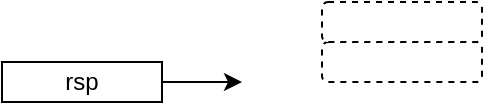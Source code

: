<mxfile version="21.3.7" type="device" pages="15">
  <diagram name="begin" id="qHRym1L1Pq6Mv-DU0MNL">
    <mxGraphModel dx="1022" dy="718" grid="1" gridSize="10" guides="1" tooltips="1" connect="1" arrows="1" fold="1" page="1" pageScale="1" pageWidth="1100" pageHeight="850" math="0" shadow="0">
      <root>
        <mxCell id="0" />
        <mxCell id="1" parent="0" />
        <mxCell id="Bd7POIQOQJCElRqy3Y2I-19" style="edgeStyle=orthogonalEdgeStyle;rounded=0;orthogonalLoop=1;jettySize=auto;html=1;exitX=1;exitY=0.5;exitDx=0;exitDy=0;" edge="1" parent="1" source="Bd7POIQOQJCElRqy3Y2I-17">
          <mxGeometry relative="1" as="geometry">
            <mxPoint x="200" y="40" as="targetPoint" />
          </mxGeometry>
        </mxCell>
        <mxCell id="Bd7POIQOQJCElRqy3Y2I-17" value="rsp" style="rounded=0;whiteSpace=wrap;html=1;" vertex="1" parent="1">
          <mxGeometry x="80" y="30" width="80" height="20" as="geometry" />
        </mxCell>
        <mxCell id="Bd7POIQOQJCElRqy3Y2I-30" value="" style="rounded=1;whiteSpace=wrap;html=1;dashed=1;" vertex="1" parent="1">
          <mxGeometry x="240" y="20" width="80" height="20" as="geometry" />
        </mxCell>
        <mxCell id="T8jOh7ZVRTSkl6WaSyEw-1" value="" style="rounded=1;whiteSpace=wrap;html=1;dashed=1;" vertex="1" parent="1">
          <mxGeometry x="240" width="80" height="20" as="geometry" />
        </mxCell>
        <mxCell id="knyl76vbsErE0iWNxCGc-1" style="edgeStyle=orthogonalEdgeStyle;rounded=0;orthogonalLoop=1;jettySize=auto;html=1;exitX=0.5;exitY=1;exitDx=0;exitDy=0;" edge="1" parent="1" source="Bd7POIQOQJCElRqy3Y2I-30" target="Bd7POIQOQJCElRqy3Y2I-30">
          <mxGeometry relative="1" as="geometry" />
        </mxCell>
      </root>
    </mxGraphModel>
  </diagram>
  <diagram name="subq $0x28,%rsp" id="FWweeaJ41bMQ8DmEZgE4">
    <mxGraphModel dx="1022" dy="718" grid="1" gridSize="10" guides="1" tooltips="1" connect="1" arrows="1" fold="1" page="1" pageScale="1" pageWidth="1100" pageHeight="850" math="0" shadow="0">
      <root>
        <mxCell id="Wd12sEqQUvBECrNPAoS5-0" />
        <mxCell id="Wd12sEqQUvBECrNPAoS5-1" parent="Wd12sEqQUvBECrNPAoS5-0" />
        <mxCell id="Wd12sEqQUvBECrNPAoS5-2" value="" style="rounded=1;whiteSpace=wrap;html=1;" vertex="1" parent="Wd12sEqQUvBECrNPAoS5-1">
          <mxGeometry x="240" y="40" width="80" height="20" as="geometry" />
        </mxCell>
        <mxCell id="Wd12sEqQUvBECrNPAoS5-18" style="edgeStyle=orthogonalEdgeStyle;rounded=0;orthogonalLoop=1;jettySize=auto;html=1;exitX=1;exitY=0.5;exitDx=0;exitDy=0;" edge="1" parent="Wd12sEqQUvBECrNPAoS5-1" source="Wd12sEqQUvBECrNPAoS5-19">
          <mxGeometry relative="1" as="geometry">
            <mxPoint x="200" y="440" as="targetPoint" />
          </mxGeometry>
        </mxCell>
        <mxCell id="Wd12sEqQUvBECrNPAoS5-19" value="rsp" style="rounded=0;whiteSpace=wrap;html=1;fillColor=#f5f5f5;fontColor=#333333;strokeColor=#666666;" vertex="1" parent="Wd12sEqQUvBECrNPAoS5-1">
          <mxGeometry x="80" y="430" width="80" height="20" as="geometry" />
        </mxCell>
        <mxCell id="Wd12sEqQUvBECrNPAoS5-29" value="" style="rounded=1;whiteSpace=wrap;html=1;dashed=1;" vertex="1" parent="Wd12sEqQUvBECrNPAoS5-1">
          <mxGeometry x="240" y="20" width="80" height="20" as="geometry" />
        </mxCell>
        <mxCell id="lkT3R5R0vG5iSMl4hPXf-1" value="" style="rounded=1;whiteSpace=wrap;html=1;" vertex="1" parent="Wd12sEqQUvBECrNPAoS5-1">
          <mxGeometry x="240" y="60" width="80" height="20" as="geometry" />
        </mxCell>
        <mxCell id="lkT3R5R0vG5iSMl4hPXf-2" value="" style="rounded=1;whiteSpace=wrap;html=1;" vertex="1" parent="Wd12sEqQUvBECrNPAoS5-1">
          <mxGeometry x="240" y="80" width="80" height="20" as="geometry" />
        </mxCell>
        <mxCell id="lkT3R5R0vG5iSMl4hPXf-3" value="" style="rounded=1;whiteSpace=wrap;html=1;" vertex="1" parent="Wd12sEqQUvBECrNPAoS5-1">
          <mxGeometry x="240" y="100" width="80" height="20" as="geometry" />
        </mxCell>
        <mxCell id="lkT3R5R0vG5iSMl4hPXf-4" value="" style="rounded=1;whiteSpace=wrap;html=1;" vertex="1" parent="Wd12sEqQUvBECrNPAoS5-1">
          <mxGeometry x="240" y="120" width="80" height="20" as="geometry" />
        </mxCell>
        <mxCell id="lkT3R5R0vG5iSMl4hPXf-5" value="" style="rounded=1;whiteSpace=wrap;html=1;" vertex="1" parent="Wd12sEqQUvBECrNPAoS5-1">
          <mxGeometry x="240" y="140" width="80" height="20" as="geometry" />
        </mxCell>
        <mxCell id="lkT3R5R0vG5iSMl4hPXf-6" value="" style="rounded=1;whiteSpace=wrap;html=1;" vertex="1" parent="Wd12sEqQUvBECrNPAoS5-1">
          <mxGeometry x="240" y="160" width="80" height="20" as="geometry" />
        </mxCell>
        <mxCell id="lkT3R5R0vG5iSMl4hPXf-7" value="" style="rounded=1;whiteSpace=wrap;html=1;" vertex="1" parent="Wd12sEqQUvBECrNPAoS5-1">
          <mxGeometry x="240" y="180" width="80" height="20" as="geometry" />
        </mxCell>
        <mxCell id="lkT3R5R0vG5iSMl4hPXf-8" value="" style="rounded=1;whiteSpace=wrap;html=1;" vertex="1" parent="Wd12sEqQUvBECrNPAoS5-1">
          <mxGeometry x="240" y="200" width="80" height="20" as="geometry" />
        </mxCell>
        <mxCell id="lkT3R5R0vG5iSMl4hPXf-9" value="" style="rounded=1;whiteSpace=wrap;html=1;" vertex="1" parent="Wd12sEqQUvBECrNPAoS5-1">
          <mxGeometry x="240" y="220" width="80" height="20" as="geometry" />
        </mxCell>
        <mxCell id="lkT3R5R0vG5iSMl4hPXf-10" value="" style="rounded=1;whiteSpace=wrap;html=1;" vertex="1" parent="Wd12sEqQUvBECrNPAoS5-1">
          <mxGeometry x="240" y="240" width="80" height="20" as="geometry" />
        </mxCell>
        <mxCell id="lkT3R5R0vG5iSMl4hPXf-11" value="" style="rounded=1;whiteSpace=wrap;html=1;" vertex="1" parent="Wd12sEqQUvBECrNPAoS5-1">
          <mxGeometry x="240" y="260" width="80" height="20" as="geometry" />
        </mxCell>
        <mxCell id="lkT3R5R0vG5iSMl4hPXf-12" value="" style="rounded=1;whiteSpace=wrap;html=1;" vertex="1" parent="Wd12sEqQUvBECrNPAoS5-1">
          <mxGeometry x="240" y="280" width="80" height="20" as="geometry" />
        </mxCell>
        <mxCell id="lkT3R5R0vG5iSMl4hPXf-13" value="" style="rounded=1;whiteSpace=wrap;html=1;" vertex="1" parent="Wd12sEqQUvBECrNPAoS5-1">
          <mxGeometry x="240" y="300" width="80" height="20" as="geometry" />
        </mxCell>
        <mxCell id="lkT3R5R0vG5iSMl4hPXf-14" value="" style="rounded=1;whiteSpace=wrap;html=1;" vertex="1" parent="Wd12sEqQUvBECrNPAoS5-1">
          <mxGeometry x="240" y="320" width="80" height="20" as="geometry" />
        </mxCell>
        <mxCell id="lkT3R5R0vG5iSMl4hPXf-15" value="" style="rounded=1;whiteSpace=wrap;html=1;" vertex="1" parent="Wd12sEqQUvBECrNPAoS5-1">
          <mxGeometry x="240" y="340" width="80" height="20" as="geometry" />
        </mxCell>
        <mxCell id="lkT3R5R0vG5iSMl4hPXf-16" value="" style="rounded=1;whiteSpace=wrap;html=1;" vertex="1" parent="Wd12sEqQUvBECrNPAoS5-1">
          <mxGeometry x="240" y="360" width="80" height="20" as="geometry" />
        </mxCell>
        <mxCell id="lkT3R5R0vG5iSMl4hPXf-17" value="" style="rounded=1;whiteSpace=wrap;html=1;" vertex="1" parent="Wd12sEqQUvBECrNPAoS5-1">
          <mxGeometry x="240" y="380" width="80" height="20" as="geometry" />
        </mxCell>
        <mxCell id="lkT3R5R0vG5iSMl4hPXf-18" value="" style="rounded=1;whiteSpace=wrap;html=1;" vertex="1" parent="Wd12sEqQUvBECrNPAoS5-1">
          <mxGeometry x="240" y="400" width="80" height="20" as="geometry" />
        </mxCell>
        <mxCell id="lkT3R5R0vG5iSMl4hPXf-19" value="" style="rounded=1;whiteSpace=wrap;html=1;" vertex="1" parent="Wd12sEqQUvBECrNPAoS5-1">
          <mxGeometry x="240" y="420" width="80" height="20" as="geometry" />
        </mxCell>
        <mxCell id="lkT3R5R0vG5iSMl4hPXf-20" value="" style="rounded=1;whiteSpace=wrap;html=1;dashed=1;" vertex="1" parent="Wd12sEqQUvBECrNPAoS5-1">
          <mxGeometry x="240" y="440" width="80" height="20" as="geometry" />
        </mxCell>
      </root>
    </mxGraphModel>
  </diagram>
  <diagram name="movq   %rdx, 0x10(%rsp)" id="oK_Pa4-jJ066JP709pRw">
    <mxGraphModel dx="1022" dy="718" grid="1" gridSize="10" guides="1" tooltips="1" connect="1" arrows="1" fold="1" page="1" pageScale="1" pageWidth="1100" pageHeight="850" math="0" shadow="0">
      <root>
        <mxCell id="XfD9EByBEDbEtc2nqfl7-0" />
        <mxCell id="XfD9EByBEDbEtc2nqfl7-1" parent="XfD9EByBEDbEtc2nqfl7-0" />
        <mxCell id="XfD9EByBEDbEtc2nqfl7-2" value="" style="rounded=1;whiteSpace=wrap;html=1;" vertex="1" parent="XfD9EByBEDbEtc2nqfl7-1">
          <mxGeometry x="240" y="40" width="80" height="20" as="geometry" />
        </mxCell>
        <mxCell id="XfD9EByBEDbEtc2nqfl7-3" style="edgeStyle=orthogonalEdgeStyle;rounded=0;orthogonalLoop=1;jettySize=auto;html=1;exitX=1;exitY=0.5;exitDx=0;exitDy=0;" edge="1" parent="XfD9EByBEDbEtc2nqfl7-1" source="XfD9EByBEDbEtc2nqfl7-4">
          <mxGeometry relative="1" as="geometry">
            <mxPoint x="200" y="440" as="targetPoint" />
          </mxGeometry>
        </mxCell>
        <mxCell id="XfD9EByBEDbEtc2nqfl7-4" value="rsp" style="rounded=0;whiteSpace=wrap;html=1;" vertex="1" parent="XfD9EByBEDbEtc2nqfl7-1">
          <mxGeometry x="80" y="430" width="80" height="20" as="geometry" />
        </mxCell>
        <mxCell id="XfD9EByBEDbEtc2nqfl7-5" value="" style="rounded=1;whiteSpace=wrap;html=1;dashed=1;" vertex="1" parent="XfD9EByBEDbEtc2nqfl7-1">
          <mxGeometry x="240" y="20" width="80" height="20" as="geometry" />
        </mxCell>
        <mxCell id="XfD9EByBEDbEtc2nqfl7-6" value="" style="rounded=1;whiteSpace=wrap;html=1;" vertex="1" parent="XfD9EByBEDbEtc2nqfl7-1">
          <mxGeometry x="240" y="60" width="80" height="20" as="geometry" />
        </mxCell>
        <mxCell id="XfD9EByBEDbEtc2nqfl7-7" value="" style="rounded=1;whiteSpace=wrap;html=1;" vertex="1" parent="XfD9EByBEDbEtc2nqfl7-1">
          <mxGeometry x="240" y="80" width="80" height="20" as="geometry" />
        </mxCell>
        <mxCell id="XfD9EByBEDbEtc2nqfl7-8" value="" style="rounded=1;whiteSpace=wrap;html=1;" vertex="1" parent="XfD9EByBEDbEtc2nqfl7-1">
          <mxGeometry x="240" y="100" width="80" height="20" as="geometry" />
        </mxCell>
        <mxCell id="XfD9EByBEDbEtc2nqfl7-9" value="" style="rounded=1;whiteSpace=wrap;html=1;" vertex="1" parent="XfD9EByBEDbEtc2nqfl7-1">
          <mxGeometry x="240" y="120" width="80" height="20" as="geometry" />
        </mxCell>
        <mxCell id="XfD9EByBEDbEtc2nqfl7-10" value="" style="rounded=1;whiteSpace=wrap;html=1;" vertex="1" parent="XfD9EByBEDbEtc2nqfl7-1">
          <mxGeometry x="240" y="140" width="80" height="20" as="geometry" />
        </mxCell>
        <mxCell id="XfD9EByBEDbEtc2nqfl7-11" value="" style="rounded=1;whiteSpace=wrap;html=1;" vertex="1" parent="XfD9EByBEDbEtc2nqfl7-1">
          <mxGeometry x="240" y="160" width="80" height="20" as="geometry" />
        </mxCell>
        <mxCell id="XfD9EByBEDbEtc2nqfl7-12" value="" style="rounded=1;whiteSpace=wrap;html=1;" vertex="1" parent="XfD9EByBEDbEtc2nqfl7-1">
          <mxGeometry x="240" y="180" width="80" height="20" as="geometry" />
        </mxCell>
        <mxCell id="XfD9EByBEDbEtc2nqfl7-13" value="" style="rounded=1;whiteSpace=wrap;html=1;fillColor=#f5f5f5;fontColor=#333333;strokeColor=#666666;" vertex="1" parent="XfD9EByBEDbEtc2nqfl7-1">
          <mxGeometry x="240" y="200" width="80" height="20" as="geometry" />
        </mxCell>
        <mxCell id="XfD9EByBEDbEtc2nqfl7-14" value="" style="rounded=1;whiteSpace=wrap;html=1;fillColor=#f5f5f5;fontColor=#333333;strokeColor=#666666;" vertex="1" parent="XfD9EByBEDbEtc2nqfl7-1">
          <mxGeometry x="240" y="220" width="80" height="20" as="geometry" />
        </mxCell>
        <mxCell id="XfD9EByBEDbEtc2nqfl7-15" value="" style="rounded=1;whiteSpace=wrap;html=1;fillColor=#f5f5f5;fontColor=#333333;strokeColor=#666666;" vertex="1" parent="XfD9EByBEDbEtc2nqfl7-1">
          <mxGeometry x="240" y="240" width="80" height="20" as="geometry" />
        </mxCell>
        <mxCell id="XfD9EByBEDbEtc2nqfl7-16" value="" style="rounded=1;whiteSpace=wrap;html=1;fillColor=#f5f5f5;fontColor=#333333;strokeColor=#666666;" vertex="1" parent="XfD9EByBEDbEtc2nqfl7-1">
          <mxGeometry x="240" y="260" width="80" height="20" as="geometry" />
        </mxCell>
        <mxCell id="XfD9EByBEDbEtc2nqfl7-17" value="" style="rounded=1;whiteSpace=wrap;html=1;" vertex="1" parent="XfD9EByBEDbEtc2nqfl7-1">
          <mxGeometry x="240" y="280" width="80" height="20" as="geometry" />
        </mxCell>
        <mxCell id="XfD9EByBEDbEtc2nqfl7-18" value="" style="rounded=1;whiteSpace=wrap;html=1;" vertex="1" parent="XfD9EByBEDbEtc2nqfl7-1">
          <mxGeometry x="240" y="300" width="80" height="20" as="geometry" />
        </mxCell>
        <mxCell id="XfD9EByBEDbEtc2nqfl7-19" value="" style="rounded=1;whiteSpace=wrap;html=1;" vertex="1" parent="XfD9EByBEDbEtc2nqfl7-1">
          <mxGeometry x="240" y="320" width="80" height="20" as="geometry" />
        </mxCell>
        <mxCell id="XfD9EByBEDbEtc2nqfl7-20" value="" style="rounded=1;whiteSpace=wrap;html=1;" vertex="1" parent="XfD9EByBEDbEtc2nqfl7-1">
          <mxGeometry x="240" y="340" width="80" height="20" as="geometry" />
        </mxCell>
        <mxCell id="XfD9EByBEDbEtc2nqfl7-21" value="" style="rounded=1;whiteSpace=wrap;html=1;" vertex="1" parent="XfD9EByBEDbEtc2nqfl7-1">
          <mxGeometry x="240" y="360" width="80" height="20" as="geometry" />
        </mxCell>
        <mxCell id="XfD9EByBEDbEtc2nqfl7-22" value="" style="rounded=1;whiteSpace=wrap;html=1;" vertex="1" parent="XfD9EByBEDbEtc2nqfl7-1">
          <mxGeometry x="240" y="380" width="80" height="20" as="geometry" />
        </mxCell>
        <mxCell id="XfD9EByBEDbEtc2nqfl7-23" value="" style="rounded=1;whiteSpace=wrap;html=1;" vertex="1" parent="XfD9EByBEDbEtc2nqfl7-1">
          <mxGeometry x="240" y="400" width="80" height="20" as="geometry" />
        </mxCell>
        <mxCell id="XfD9EByBEDbEtc2nqfl7-24" value="" style="rounded=1;whiteSpace=wrap;html=1;" vertex="1" parent="XfD9EByBEDbEtc2nqfl7-1">
          <mxGeometry x="240" y="420" width="80" height="20" as="geometry" />
        </mxCell>
        <mxCell id="XfD9EByBEDbEtc2nqfl7-25" value="" style="rounded=1;whiteSpace=wrap;html=1;dashed=1;" vertex="1" parent="XfD9EByBEDbEtc2nqfl7-1">
          <mxGeometry x="240" y="440" width="80" height="20" as="geometry" />
        </mxCell>
        <mxCell id="JE01V24VGnCf_Xk5Pxu6-0" style="edgeStyle=orthogonalEdgeStyle;rounded=0;orthogonalLoop=1;jettySize=auto;html=1;exitX=1;exitY=0.5;exitDx=0;exitDy=0;" edge="1" parent="XfD9EByBEDbEtc2nqfl7-1" source="JE01V24VGnCf_Xk5Pxu6-1">
          <mxGeometry relative="1" as="geometry">
            <mxPoint x="200" y="280" as="targetPoint" />
          </mxGeometry>
        </mxCell>
        <mxCell id="JE01V24VGnCf_Xk5Pxu6-1" value="0x10(rsp)" style="rounded=0;whiteSpace=wrap;html=1;" vertex="1" parent="XfD9EByBEDbEtc2nqfl7-1">
          <mxGeometry x="80" y="270" width="80" height="20" as="geometry" />
        </mxCell>
        <mxCell id="JE01V24VGnCf_Xk5Pxu6-2" style="edgeStyle=orthogonalEdgeStyle;rounded=0;orthogonalLoop=1;jettySize=auto;html=1;exitX=1;exitY=0.5;exitDx=0;exitDy=0;" edge="1" parent="XfD9EByBEDbEtc2nqfl7-1" source="JE01V24VGnCf_Xk5Pxu6-3">
          <mxGeometry relative="1" as="geometry">
            <mxPoint x="200" y="360" as="targetPoint" />
          </mxGeometry>
        </mxCell>
        <mxCell id="JE01V24VGnCf_Xk5Pxu6-3" value="0x8(rsp)" style="rounded=0;whiteSpace=wrap;html=1;" vertex="1" parent="XfD9EByBEDbEtc2nqfl7-1">
          <mxGeometry x="80" y="350" width="80" height="20" as="geometry" />
        </mxCell>
        <mxCell id="JE01V24VGnCf_Xk5Pxu6-4" value="" style="shape=curlyBracket;whiteSpace=wrap;html=1;rounded=1;flipH=1;labelPosition=right;verticalLabelPosition=middle;align=left;verticalAlign=middle;" vertex="1" parent="XfD9EByBEDbEtc2nqfl7-1">
          <mxGeometry x="360" y="200" width="20" height="80" as="geometry" />
        </mxCell>
        <mxCell id="ssDKIjp0y2Tq-ev4xGBV-0" style="edgeStyle=orthogonalEdgeStyle;rounded=0;orthogonalLoop=1;jettySize=auto;html=1;exitX=0;exitY=0.5;exitDx=0;exitDy=0;entryX=0.1;entryY=0.5;entryDx=0;entryDy=0;entryPerimeter=0;" edge="1" parent="XfD9EByBEDbEtc2nqfl7-1" source="tPn-RS8km3wQTnCDQgeV-0" target="JE01V24VGnCf_Xk5Pxu6-4">
          <mxGeometry relative="1" as="geometry" />
        </mxCell>
        <mxCell id="tPn-RS8km3wQTnCDQgeV-0" value="%rdx" style="rounded=0;whiteSpace=wrap;html=1;fillColor=#f5f5f5;fontColor=#333333;strokeColor=#666666;" vertex="1" parent="XfD9EByBEDbEtc2nqfl7-1">
          <mxGeometry x="440" y="230" width="80" height="20" as="geometry" />
        </mxCell>
      </root>
    </mxGraphModel>
  </diagram>
  <diagram name="movq   %rsi, 0x8(%rsp)" id="stIHUNRD4DWJxd_htGCD">
    <mxGraphModel dx="1022" dy="718" grid="1" gridSize="10" guides="1" tooltips="1" connect="1" arrows="1" fold="1" page="1" pageScale="1" pageWidth="1100" pageHeight="850" math="0" shadow="0">
      <root>
        <mxCell id="6e8K-48vsxDCJ_HTtyNr-0" />
        <mxCell id="6e8K-48vsxDCJ_HTtyNr-1" parent="6e8K-48vsxDCJ_HTtyNr-0" />
        <mxCell id="6e8K-48vsxDCJ_HTtyNr-2" value="" style="rounded=1;whiteSpace=wrap;html=1;" vertex="1" parent="6e8K-48vsxDCJ_HTtyNr-1">
          <mxGeometry x="240" y="40" width="80" height="20" as="geometry" />
        </mxCell>
        <mxCell id="6e8K-48vsxDCJ_HTtyNr-3" style="edgeStyle=orthogonalEdgeStyle;rounded=0;orthogonalLoop=1;jettySize=auto;html=1;exitX=1;exitY=0.5;exitDx=0;exitDy=0;" edge="1" parent="6e8K-48vsxDCJ_HTtyNr-1" source="6e8K-48vsxDCJ_HTtyNr-4">
          <mxGeometry relative="1" as="geometry">
            <mxPoint x="200" y="440" as="targetPoint" />
          </mxGeometry>
        </mxCell>
        <mxCell id="6e8K-48vsxDCJ_HTtyNr-4" value="rsp" style="rounded=0;whiteSpace=wrap;html=1;" vertex="1" parent="6e8K-48vsxDCJ_HTtyNr-1">
          <mxGeometry x="80" y="430" width="80" height="20" as="geometry" />
        </mxCell>
        <mxCell id="6e8K-48vsxDCJ_HTtyNr-5" value="" style="rounded=1;whiteSpace=wrap;html=1;dashed=1;" vertex="1" parent="6e8K-48vsxDCJ_HTtyNr-1">
          <mxGeometry x="240" y="20" width="80" height="20" as="geometry" />
        </mxCell>
        <mxCell id="6e8K-48vsxDCJ_HTtyNr-6" value="" style="rounded=1;whiteSpace=wrap;html=1;" vertex="1" parent="6e8K-48vsxDCJ_HTtyNr-1">
          <mxGeometry x="240" y="60" width="80" height="20" as="geometry" />
        </mxCell>
        <mxCell id="6e8K-48vsxDCJ_HTtyNr-7" value="" style="rounded=1;whiteSpace=wrap;html=1;" vertex="1" parent="6e8K-48vsxDCJ_HTtyNr-1">
          <mxGeometry x="240" y="80" width="80" height="20" as="geometry" />
        </mxCell>
        <mxCell id="6e8K-48vsxDCJ_HTtyNr-8" value="" style="rounded=1;whiteSpace=wrap;html=1;" vertex="1" parent="6e8K-48vsxDCJ_HTtyNr-1">
          <mxGeometry x="240" y="100" width="80" height="20" as="geometry" />
        </mxCell>
        <mxCell id="6e8K-48vsxDCJ_HTtyNr-9" value="" style="rounded=1;whiteSpace=wrap;html=1;" vertex="1" parent="6e8K-48vsxDCJ_HTtyNr-1">
          <mxGeometry x="240" y="120" width="80" height="20" as="geometry" />
        </mxCell>
        <mxCell id="6e8K-48vsxDCJ_HTtyNr-10" value="" style="rounded=1;whiteSpace=wrap;html=1;" vertex="1" parent="6e8K-48vsxDCJ_HTtyNr-1">
          <mxGeometry x="240" y="140" width="80" height="20" as="geometry" />
        </mxCell>
        <mxCell id="6e8K-48vsxDCJ_HTtyNr-11" value="" style="rounded=1;whiteSpace=wrap;html=1;" vertex="1" parent="6e8K-48vsxDCJ_HTtyNr-1">
          <mxGeometry x="240" y="160" width="80" height="20" as="geometry" />
        </mxCell>
        <mxCell id="6e8K-48vsxDCJ_HTtyNr-12" value="" style="rounded=1;whiteSpace=wrap;html=1;" vertex="1" parent="6e8K-48vsxDCJ_HTtyNr-1">
          <mxGeometry x="240" y="180" width="80" height="20" as="geometry" />
        </mxCell>
        <mxCell id="6e8K-48vsxDCJ_HTtyNr-13" value="" style="rounded=1;whiteSpace=wrap;html=1;" vertex="1" parent="6e8K-48vsxDCJ_HTtyNr-1">
          <mxGeometry x="240" y="200" width="80" height="20" as="geometry" />
        </mxCell>
        <mxCell id="6e8K-48vsxDCJ_HTtyNr-14" value="" style="rounded=1;whiteSpace=wrap;html=1;" vertex="1" parent="6e8K-48vsxDCJ_HTtyNr-1">
          <mxGeometry x="240" y="220" width="80" height="20" as="geometry" />
        </mxCell>
        <mxCell id="6e8K-48vsxDCJ_HTtyNr-15" value="" style="rounded=1;whiteSpace=wrap;html=1;" vertex="1" parent="6e8K-48vsxDCJ_HTtyNr-1">
          <mxGeometry x="240" y="240" width="80" height="20" as="geometry" />
        </mxCell>
        <mxCell id="6e8K-48vsxDCJ_HTtyNr-16" value="" style="rounded=1;whiteSpace=wrap;html=1;" vertex="1" parent="6e8K-48vsxDCJ_HTtyNr-1">
          <mxGeometry x="240" y="260" width="80" height="20" as="geometry" />
        </mxCell>
        <mxCell id="6e8K-48vsxDCJ_HTtyNr-17" value="" style="rounded=1;whiteSpace=wrap;html=1;fillColor=#f5f5f5;fontColor=#333333;strokeColor=#666666;" vertex="1" parent="6e8K-48vsxDCJ_HTtyNr-1">
          <mxGeometry x="240" y="280" width="80" height="20" as="geometry" />
        </mxCell>
        <mxCell id="6e8K-48vsxDCJ_HTtyNr-18" value="" style="rounded=1;whiteSpace=wrap;html=1;fillColor=#f5f5f5;fontColor=#333333;strokeColor=#666666;" vertex="1" parent="6e8K-48vsxDCJ_HTtyNr-1">
          <mxGeometry x="240" y="300" width="80" height="20" as="geometry" />
        </mxCell>
        <mxCell id="6e8K-48vsxDCJ_HTtyNr-19" value="" style="rounded=1;whiteSpace=wrap;html=1;fillColor=#f5f5f5;fontColor=#333333;strokeColor=#666666;" vertex="1" parent="6e8K-48vsxDCJ_HTtyNr-1">
          <mxGeometry x="240" y="320" width="80" height="20" as="geometry" />
        </mxCell>
        <mxCell id="6e8K-48vsxDCJ_HTtyNr-20" value="" style="rounded=1;whiteSpace=wrap;html=1;fillColor=#f5f5f5;fontColor=#333333;strokeColor=#666666;" vertex="1" parent="6e8K-48vsxDCJ_HTtyNr-1">
          <mxGeometry x="240" y="340" width="80" height="20" as="geometry" />
        </mxCell>
        <mxCell id="6e8K-48vsxDCJ_HTtyNr-21" value="" style="rounded=1;whiteSpace=wrap;html=1;" vertex="1" parent="6e8K-48vsxDCJ_HTtyNr-1">
          <mxGeometry x="240" y="360" width="80" height="20" as="geometry" />
        </mxCell>
        <mxCell id="6e8K-48vsxDCJ_HTtyNr-22" value="" style="rounded=1;whiteSpace=wrap;html=1;" vertex="1" parent="6e8K-48vsxDCJ_HTtyNr-1">
          <mxGeometry x="240" y="380" width="80" height="20" as="geometry" />
        </mxCell>
        <mxCell id="6e8K-48vsxDCJ_HTtyNr-23" value="" style="rounded=1;whiteSpace=wrap;html=1;" vertex="1" parent="6e8K-48vsxDCJ_HTtyNr-1">
          <mxGeometry x="240" y="400" width="80" height="20" as="geometry" />
        </mxCell>
        <mxCell id="6e8K-48vsxDCJ_HTtyNr-24" value="" style="rounded=1;whiteSpace=wrap;html=1;" vertex="1" parent="6e8K-48vsxDCJ_HTtyNr-1">
          <mxGeometry x="240" y="420" width="80" height="20" as="geometry" />
        </mxCell>
        <mxCell id="6e8K-48vsxDCJ_HTtyNr-25" value="" style="rounded=1;whiteSpace=wrap;html=1;dashed=1;" vertex="1" parent="6e8K-48vsxDCJ_HTtyNr-1">
          <mxGeometry x="240" y="440" width="80" height="20" as="geometry" />
        </mxCell>
        <mxCell id="6e8K-48vsxDCJ_HTtyNr-26" style="edgeStyle=orthogonalEdgeStyle;rounded=0;orthogonalLoop=1;jettySize=auto;html=1;exitX=1;exitY=0.5;exitDx=0;exitDy=0;" edge="1" parent="6e8K-48vsxDCJ_HTtyNr-1" source="6e8K-48vsxDCJ_HTtyNr-27">
          <mxGeometry relative="1" as="geometry">
            <mxPoint x="200" y="280" as="targetPoint" />
          </mxGeometry>
        </mxCell>
        <mxCell id="6e8K-48vsxDCJ_HTtyNr-27" value="0x10(rsp)" style="rounded=0;whiteSpace=wrap;html=1;" vertex="1" parent="6e8K-48vsxDCJ_HTtyNr-1">
          <mxGeometry x="80" y="270" width="80" height="20" as="geometry" />
        </mxCell>
        <mxCell id="6e8K-48vsxDCJ_HTtyNr-28" style="edgeStyle=orthogonalEdgeStyle;rounded=0;orthogonalLoop=1;jettySize=auto;html=1;exitX=1;exitY=0.5;exitDx=0;exitDy=0;" edge="1" parent="6e8K-48vsxDCJ_HTtyNr-1" source="6e8K-48vsxDCJ_HTtyNr-29">
          <mxGeometry relative="1" as="geometry">
            <mxPoint x="200" y="360" as="targetPoint" />
          </mxGeometry>
        </mxCell>
        <mxCell id="6e8K-48vsxDCJ_HTtyNr-29" value="0x8(rsp)" style="rounded=0;whiteSpace=wrap;html=1;" vertex="1" parent="6e8K-48vsxDCJ_HTtyNr-1">
          <mxGeometry x="80" y="350" width="80" height="20" as="geometry" />
        </mxCell>
        <mxCell id="6e8K-48vsxDCJ_HTtyNr-30" value="" style="shape=curlyBracket;whiteSpace=wrap;html=1;rounded=1;flipH=1;labelPosition=right;verticalLabelPosition=middle;align=left;verticalAlign=middle;" vertex="1" parent="6e8K-48vsxDCJ_HTtyNr-1">
          <mxGeometry x="360" y="280" width="20" height="80" as="geometry" />
        </mxCell>
        <mxCell id="6GMnndxzUR8hP1MCnDvm-0" style="edgeStyle=orthogonalEdgeStyle;rounded=0;orthogonalLoop=1;jettySize=auto;html=1;exitX=0;exitY=0.5;exitDx=0;exitDy=0;entryX=0.1;entryY=0.5;entryDx=0;entryDy=0;entryPerimeter=0;" edge="1" parent="6e8K-48vsxDCJ_HTtyNr-1" source="gKiGjktcOZCUJ5N3HQLR-0" target="6e8K-48vsxDCJ_HTtyNr-30">
          <mxGeometry relative="1" as="geometry" />
        </mxCell>
        <mxCell id="gKiGjktcOZCUJ5N3HQLR-0" value="%rsi" style="rounded=0;whiteSpace=wrap;html=1;fillColor=#f5f5f5;fontColor=#333333;strokeColor=#666666;" vertex="1" parent="6e8K-48vsxDCJ_HTtyNr-1">
          <mxGeometry x="440" y="310" width="80" height="20" as="geometry" />
        </mxCell>
      </root>
    </mxGraphModel>
  </diagram>
  <diagram name="movq   %rdi, (%rsp)" id="94PQYGRpcmjjT5ecmTV6">
    <mxGraphModel dx="1022" dy="718" grid="1" gridSize="10" guides="1" tooltips="1" connect="1" arrows="1" fold="1" page="1" pageScale="1" pageWidth="1100" pageHeight="850" math="0" shadow="0">
      <root>
        <mxCell id="6L6LGwdb2pVrDEtpLpVP-0" />
        <mxCell id="6L6LGwdb2pVrDEtpLpVP-1" parent="6L6LGwdb2pVrDEtpLpVP-0" />
        <mxCell id="6L6LGwdb2pVrDEtpLpVP-2" value="" style="rounded=1;whiteSpace=wrap;html=1;" vertex="1" parent="6L6LGwdb2pVrDEtpLpVP-1">
          <mxGeometry x="240" y="40" width="80" height="20" as="geometry" />
        </mxCell>
        <mxCell id="6L6LGwdb2pVrDEtpLpVP-3" style="edgeStyle=orthogonalEdgeStyle;rounded=0;orthogonalLoop=1;jettySize=auto;html=1;exitX=1;exitY=0.5;exitDx=0;exitDy=0;" edge="1" parent="6L6LGwdb2pVrDEtpLpVP-1" source="6L6LGwdb2pVrDEtpLpVP-4">
          <mxGeometry relative="1" as="geometry">
            <mxPoint x="200" y="440" as="targetPoint" />
          </mxGeometry>
        </mxCell>
        <mxCell id="6L6LGwdb2pVrDEtpLpVP-4" value="rsp" style="rounded=0;whiteSpace=wrap;html=1;" vertex="1" parent="6L6LGwdb2pVrDEtpLpVP-1">
          <mxGeometry x="80" y="430" width="80" height="20" as="geometry" />
        </mxCell>
        <mxCell id="6L6LGwdb2pVrDEtpLpVP-5" value="" style="rounded=1;whiteSpace=wrap;html=1;dashed=1;" vertex="1" parent="6L6LGwdb2pVrDEtpLpVP-1">
          <mxGeometry x="240" y="20" width="80" height="20" as="geometry" />
        </mxCell>
        <mxCell id="6L6LGwdb2pVrDEtpLpVP-6" value="" style="rounded=1;whiteSpace=wrap;html=1;" vertex="1" parent="6L6LGwdb2pVrDEtpLpVP-1">
          <mxGeometry x="240" y="60" width="80" height="20" as="geometry" />
        </mxCell>
        <mxCell id="6L6LGwdb2pVrDEtpLpVP-7" value="" style="rounded=1;whiteSpace=wrap;html=1;" vertex="1" parent="6L6LGwdb2pVrDEtpLpVP-1">
          <mxGeometry x="240" y="80" width="80" height="20" as="geometry" />
        </mxCell>
        <mxCell id="6L6LGwdb2pVrDEtpLpVP-8" value="" style="rounded=1;whiteSpace=wrap;html=1;" vertex="1" parent="6L6LGwdb2pVrDEtpLpVP-1">
          <mxGeometry x="240" y="100" width="80" height="20" as="geometry" />
        </mxCell>
        <mxCell id="6L6LGwdb2pVrDEtpLpVP-9" value="" style="rounded=1;whiteSpace=wrap;html=1;" vertex="1" parent="6L6LGwdb2pVrDEtpLpVP-1">
          <mxGeometry x="240" y="120" width="80" height="20" as="geometry" />
        </mxCell>
        <mxCell id="6L6LGwdb2pVrDEtpLpVP-10" value="" style="rounded=1;whiteSpace=wrap;html=1;" vertex="1" parent="6L6LGwdb2pVrDEtpLpVP-1">
          <mxGeometry x="240" y="140" width="80" height="20" as="geometry" />
        </mxCell>
        <mxCell id="6L6LGwdb2pVrDEtpLpVP-11" value="" style="rounded=1;whiteSpace=wrap;html=1;" vertex="1" parent="6L6LGwdb2pVrDEtpLpVP-1">
          <mxGeometry x="240" y="160" width="80" height="20" as="geometry" />
        </mxCell>
        <mxCell id="6L6LGwdb2pVrDEtpLpVP-12" value="" style="rounded=1;whiteSpace=wrap;html=1;" vertex="1" parent="6L6LGwdb2pVrDEtpLpVP-1">
          <mxGeometry x="240" y="180" width="80" height="20" as="geometry" />
        </mxCell>
        <mxCell id="6L6LGwdb2pVrDEtpLpVP-13" value="" style="rounded=1;whiteSpace=wrap;html=1;" vertex="1" parent="6L6LGwdb2pVrDEtpLpVP-1">
          <mxGeometry x="240" y="200" width="80" height="20" as="geometry" />
        </mxCell>
        <mxCell id="6L6LGwdb2pVrDEtpLpVP-14" value="" style="rounded=1;whiteSpace=wrap;html=1;" vertex="1" parent="6L6LGwdb2pVrDEtpLpVP-1">
          <mxGeometry x="240" y="220" width="80" height="20" as="geometry" />
        </mxCell>
        <mxCell id="6L6LGwdb2pVrDEtpLpVP-15" value="" style="rounded=1;whiteSpace=wrap;html=1;" vertex="1" parent="6L6LGwdb2pVrDEtpLpVP-1">
          <mxGeometry x="240" y="240" width="80" height="20" as="geometry" />
        </mxCell>
        <mxCell id="6L6LGwdb2pVrDEtpLpVP-16" value="" style="rounded=1;whiteSpace=wrap;html=1;" vertex="1" parent="6L6LGwdb2pVrDEtpLpVP-1">
          <mxGeometry x="240" y="260" width="80" height="20" as="geometry" />
        </mxCell>
        <mxCell id="6L6LGwdb2pVrDEtpLpVP-17" value="" style="rounded=1;whiteSpace=wrap;html=1;" vertex="1" parent="6L6LGwdb2pVrDEtpLpVP-1">
          <mxGeometry x="240" y="280" width="80" height="20" as="geometry" />
        </mxCell>
        <mxCell id="6L6LGwdb2pVrDEtpLpVP-18" value="" style="rounded=1;whiteSpace=wrap;html=1;" vertex="1" parent="6L6LGwdb2pVrDEtpLpVP-1">
          <mxGeometry x="240" y="300" width="80" height="20" as="geometry" />
        </mxCell>
        <mxCell id="6L6LGwdb2pVrDEtpLpVP-19" value="" style="rounded=1;whiteSpace=wrap;html=1;" vertex="1" parent="6L6LGwdb2pVrDEtpLpVP-1">
          <mxGeometry x="240" y="320" width="80" height="20" as="geometry" />
        </mxCell>
        <mxCell id="6L6LGwdb2pVrDEtpLpVP-20" value="" style="rounded=1;whiteSpace=wrap;html=1;" vertex="1" parent="6L6LGwdb2pVrDEtpLpVP-1">
          <mxGeometry x="240" y="340" width="80" height="20" as="geometry" />
        </mxCell>
        <mxCell id="6L6LGwdb2pVrDEtpLpVP-21" value="" style="rounded=1;whiteSpace=wrap;html=1;fillColor=#f5f5f5;fontColor=#333333;strokeColor=#666666;" vertex="1" parent="6L6LGwdb2pVrDEtpLpVP-1">
          <mxGeometry x="240" y="360" width="80" height="20" as="geometry" />
        </mxCell>
        <mxCell id="6L6LGwdb2pVrDEtpLpVP-22" value="" style="rounded=1;whiteSpace=wrap;html=1;fillColor=#f5f5f5;fontColor=#333333;strokeColor=#666666;" vertex="1" parent="6L6LGwdb2pVrDEtpLpVP-1">
          <mxGeometry x="240" y="380" width="80" height="20" as="geometry" />
        </mxCell>
        <mxCell id="6L6LGwdb2pVrDEtpLpVP-23" value="" style="rounded=1;whiteSpace=wrap;html=1;fillColor=#f5f5f5;fontColor=#333333;strokeColor=#666666;" vertex="1" parent="6L6LGwdb2pVrDEtpLpVP-1">
          <mxGeometry x="240" y="400" width="80" height="20" as="geometry" />
        </mxCell>
        <mxCell id="6L6LGwdb2pVrDEtpLpVP-24" value="" style="rounded=1;whiteSpace=wrap;html=1;fillColor=#f5f5f5;fontColor=#333333;strokeColor=#666666;" vertex="1" parent="6L6LGwdb2pVrDEtpLpVP-1">
          <mxGeometry x="240" y="420" width="80" height="20" as="geometry" />
        </mxCell>
        <mxCell id="6L6LGwdb2pVrDEtpLpVP-25" value="" style="rounded=1;whiteSpace=wrap;html=1;dashed=1;" vertex="1" parent="6L6LGwdb2pVrDEtpLpVP-1">
          <mxGeometry x="240" y="440" width="80" height="20" as="geometry" />
        </mxCell>
        <mxCell id="6L6LGwdb2pVrDEtpLpVP-26" style="edgeStyle=orthogonalEdgeStyle;rounded=0;orthogonalLoop=1;jettySize=auto;html=1;exitX=1;exitY=0.5;exitDx=0;exitDy=0;" edge="1" parent="6L6LGwdb2pVrDEtpLpVP-1" source="6L6LGwdb2pVrDEtpLpVP-27">
          <mxGeometry relative="1" as="geometry">
            <mxPoint x="200" y="280" as="targetPoint" />
          </mxGeometry>
        </mxCell>
        <mxCell id="6L6LGwdb2pVrDEtpLpVP-27" value="0x10(rsp)" style="rounded=0;whiteSpace=wrap;html=1;" vertex="1" parent="6L6LGwdb2pVrDEtpLpVP-1">
          <mxGeometry x="80" y="270" width="80" height="20" as="geometry" />
        </mxCell>
        <mxCell id="6L6LGwdb2pVrDEtpLpVP-28" style="edgeStyle=orthogonalEdgeStyle;rounded=0;orthogonalLoop=1;jettySize=auto;html=1;exitX=1;exitY=0.5;exitDx=0;exitDy=0;" edge="1" parent="6L6LGwdb2pVrDEtpLpVP-1" source="6L6LGwdb2pVrDEtpLpVP-29">
          <mxGeometry relative="1" as="geometry">
            <mxPoint x="200" y="360" as="targetPoint" />
          </mxGeometry>
        </mxCell>
        <mxCell id="6L6LGwdb2pVrDEtpLpVP-29" value="0x8(rsp)" style="rounded=0;whiteSpace=wrap;html=1;" vertex="1" parent="6L6LGwdb2pVrDEtpLpVP-1">
          <mxGeometry x="80" y="350" width="80" height="20" as="geometry" />
        </mxCell>
        <mxCell id="6L6LGwdb2pVrDEtpLpVP-30" value="" style="shape=curlyBracket;whiteSpace=wrap;html=1;rounded=1;flipH=1;labelPosition=right;verticalLabelPosition=middle;align=left;verticalAlign=middle;" vertex="1" parent="6L6LGwdb2pVrDEtpLpVP-1">
          <mxGeometry x="360" y="360" width="20" height="80" as="geometry" />
        </mxCell>
        <mxCell id="sF-PvL4EfMhRnjbQicPG-0" style="edgeStyle=orthogonalEdgeStyle;rounded=0;orthogonalLoop=1;jettySize=auto;html=1;exitX=0;exitY=0.5;exitDx=0;exitDy=0;entryX=0.1;entryY=0.5;entryDx=0;entryDy=0;entryPerimeter=0;" edge="1" parent="6L6LGwdb2pVrDEtpLpVP-1" source="6L6LGwdb2pVrDEtpLpVP-31" target="6L6LGwdb2pVrDEtpLpVP-30">
          <mxGeometry relative="1" as="geometry" />
        </mxCell>
        <mxCell id="6L6LGwdb2pVrDEtpLpVP-31" value="%rdi" style="rounded=0;whiteSpace=wrap;html=1;fillColor=#f5f5f5;fontColor=#333333;strokeColor=#666666;" vertex="1" parent="6L6LGwdb2pVrDEtpLpVP-1">
          <mxGeometry x="440" y="390" width="80" height="20" as="geometry" />
        </mxCell>
      </root>
    </mxGraphModel>
  </diagram>
  <diagram name="movq   (%rsp), %rax" id="I1hYew7j2sNI-w2V4Icn">
    <mxGraphModel dx="1022" dy="718" grid="1" gridSize="10" guides="1" tooltips="1" connect="1" arrows="1" fold="1" page="1" pageScale="1" pageWidth="1100" pageHeight="850" math="0" shadow="0">
      <root>
        <mxCell id="CmMdYgzIN91AfeQEorvm-0" />
        <mxCell id="CmMdYgzIN91AfeQEorvm-1" parent="CmMdYgzIN91AfeQEorvm-0" />
        <mxCell id="CmMdYgzIN91AfeQEorvm-2" value="" style="rounded=1;whiteSpace=wrap;html=1;" vertex="1" parent="CmMdYgzIN91AfeQEorvm-1">
          <mxGeometry x="240" y="40" width="80" height="20" as="geometry" />
        </mxCell>
        <mxCell id="CmMdYgzIN91AfeQEorvm-3" style="edgeStyle=orthogonalEdgeStyle;rounded=0;orthogonalLoop=1;jettySize=auto;html=1;exitX=1;exitY=0.5;exitDx=0;exitDy=0;" edge="1" parent="CmMdYgzIN91AfeQEorvm-1" source="CmMdYgzIN91AfeQEorvm-4">
          <mxGeometry relative="1" as="geometry">
            <mxPoint x="200" y="440" as="targetPoint" />
          </mxGeometry>
        </mxCell>
        <mxCell id="CmMdYgzIN91AfeQEorvm-4" value="rsp" style="rounded=0;whiteSpace=wrap;html=1;" vertex="1" parent="CmMdYgzIN91AfeQEorvm-1">
          <mxGeometry x="80" y="430" width="80" height="20" as="geometry" />
        </mxCell>
        <mxCell id="CmMdYgzIN91AfeQEorvm-5" value="" style="rounded=1;whiteSpace=wrap;html=1;dashed=1;" vertex="1" parent="CmMdYgzIN91AfeQEorvm-1">
          <mxGeometry x="240" y="20" width="80" height="20" as="geometry" />
        </mxCell>
        <mxCell id="CmMdYgzIN91AfeQEorvm-6" value="" style="rounded=1;whiteSpace=wrap;html=1;" vertex="1" parent="CmMdYgzIN91AfeQEorvm-1">
          <mxGeometry x="240" y="60" width="80" height="20" as="geometry" />
        </mxCell>
        <mxCell id="CmMdYgzIN91AfeQEorvm-7" value="" style="rounded=1;whiteSpace=wrap;html=1;" vertex="1" parent="CmMdYgzIN91AfeQEorvm-1">
          <mxGeometry x="240" y="80" width="80" height="20" as="geometry" />
        </mxCell>
        <mxCell id="CmMdYgzIN91AfeQEorvm-8" value="" style="rounded=1;whiteSpace=wrap;html=1;" vertex="1" parent="CmMdYgzIN91AfeQEorvm-1">
          <mxGeometry x="240" y="100" width="80" height="20" as="geometry" />
        </mxCell>
        <mxCell id="CmMdYgzIN91AfeQEorvm-9" value="" style="rounded=1;whiteSpace=wrap;html=1;" vertex="1" parent="CmMdYgzIN91AfeQEorvm-1">
          <mxGeometry x="240" y="120" width="80" height="20" as="geometry" />
        </mxCell>
        <mxCell id="CmMdYgzIN91AfeQEorvm-10" value="" style="rounded=1;whiteSpace=wrap;html=1;" vertex="1" parent="CmMdYgzIN91AfeQEorvm-1">
          <mxGeometry x="240" y="140" width="80" height="20" as="geometry" />
        </mxCell>
        <mxCell id="CmMdYgzIN91AfeQEorvm-11" value="" style="rounded=1;whiteSpace=wrap;html=1;" vertex="1" parent="CmMdYgzIN91AfeQEorvm-1">
          <mxGeometry x="240" y="160" width="80" height="20" as="geometry" />
        </mxCell>
        <mxCell id="CmMdYgzIN91AfeQEorvm-12" value="" style="rounded=1;whiteSpace=wrap;html=1;" vertex="1" parent="CmMdYgzIN91AfeQEorvm-1">
          <mxGeometry x="240" y="180" width="80" height="20" as="geometry" />
        </mxCell>
        <mxCell id="CmMdYgzIN91AfeQEorvm-13" value="" style="rounded=1;whiteSpace=wrap;html=1;" vertex="1" parent="CmMdYgzIN91AfeQEorvm-1">
          <mxGeometry x="240" y="200" width="80" height="20" as="geometry" />
        </mxCell>
        <mxCell id="CmMdYgzIN91AfeQEorvm-14" value="" style="rounded=1;whiteSpace=wrap;html=1;" vertex="1" parent="CmMdYgzIN91AfeQEorvm-1">
          <mxGeometry x="240" y="220" width="80" height="20" as="geometry" />
        </mxCell>
        <mxCell id="CmMdYgzIN91AfeQEorvm-15" value="" style="rounded=1;whiteSpace=wrap;html=1;" vertex="1" parent="CmMdYgzIN91AfeQEorvm-1">
          <mxGeometry x="240" y="240" width="80" height="20" as="geometry" />
        </mxCell>
        <mxCell id="CmMdYgzIN91AfeQEorvm-16" value="" style="rounded=1;whiteSpace=wrap;html=1;" vertex="1" parent="CmMdYgzIN91AfeQEorvm-1">
          <mxGeometry x="240" y="260" width="80" height="20" as="geometry" />
        </mxCell>
        <mxCell id="CmMdYgzIN91AfeQEorvm-17" value="" style="rounded=1;whiteSpace=wrap;html=1;" vertex="1" parent="CmMdYgzIN91AfeQEorvm-1">
          <mxGeometry x="240" y="280" width="80" height="20" as="geometry" />
        </mxCell>
        <mxCell id="CmMdYgzIN91AfeQEorvm-18" value="" style="rounded=1;whiteSpace=wrap;html=1;" vertex="1" parent="CmMdYgzIN91AfeQEorvm-1">
          <mxGeometry x="240" y="300" width="80" height="20" as="geometry" />
        </mxCell>
        <mxCell id="CmMdYgzIN91AfeQEorvm-19" value="" style="rounded=1;whiteSpace=wrap;html=1;" vertex="1" parent="CmMdYgzIN91AfeQEorvm-1">
          <mxGeometry x="240" y="320" width="80" height="20" as="geometry" />
        </mxCell>
        <mxCell id="CmMdYgzIN91AfeQEorvm-20" value="" style="rounded=1;whiteSpace=wrap;html=1;" vertex="1" parent="CmMdYgzIN91AfeQEorvm-1">
          <mxGeometry x="240" y="340" width="80" height="20" as="geometry" />
        </mxCell>
        <mxCell id="CmMdYgzIN91AfeQEorvm-21" value="" style="rounded=1;whiteSpace=wrap;html=1;fillColor=#f5f5f5;fontColor=#333333;strokeColor=#666666;" vertex="1" parent="CmMdYgzIN91AfeQEorvm-1">
          <mxGeometry x="240" y="360" width="80" height="20" as="geometry" />
        </mxCell>
        <mxCell id="CmMdYgzIN91AfeQEorvm-22" value="" style="rounded=1;whiteSpace=wrap;html=1;fillColor=#f5f5f5;fontColor=#333333;strokeColor=#666666;" vertex="1" parent="CmMdYgzIN91AfeQEorvm-1">
          <mxGeometry x="240" y="380" width="80" height="20" as="geometry" />
        </mxCell>
        <mxCell id="CmMdYgzIN91AfeQEorvm-23" value="" style="rounded=1;whiteSpace=wrap;html=1;fillColor=#f5f5f5;fontColor=#333333;strokeColor=#666666;" vertex="1" parent="CmMdYgzIN91AfeQEorvm-1">
          <mxGeometry x="240" y="400" width="80" height="20" as="geometry" />
        </mxCell>
        <mxCell id="CmMdYgzIN91AfeQEorvm-24" value="" style="rounded=1;whiteSpace=wrap;html=1;fillColor=#f5f5f5;fontColor=#333333;strokeColor=#666666;" vertex="1" parent="CmMdYgzIN91AfeQEorvm-1">
          <mxGeometry x="240" y="420" width="80" height="20" as="geometry" />
        </mxCell>
        <mxCell id="CmMdYgzIN91AfeQEorvm-25" value="" style="rounded=1;whiteSpace=wrap;html=1;dashed=1;" vertex="1" parent="CmMdYgzIN91AfeQEorvm-1">
          <mxGeometry x="240" y="440" width="80" height="20" as="geometry" />
        </mxCell>
        <mxCell id="CmMdYgzIN91AfeQEorvm-26" style="edgeStyle=orthogonalEdgeStyle;rounded=0;orthogonalLoop=1;jettySize=auto;html=1;exitX=1;exitY=0.5;exitDx=0;exitDy=0;" edge="1" parent="CmMdYgzIN91AfeQEorvm-1" source="CmMdYgzIN91AfeQEorvm-27">
          <mxGeometry relative="1" as="geometry">
            <mxPoint x="200" y="280" as="targetPoint" />
          </mxGeometry>
        </mxCell>
        <mxCell id="CmMdYgzIN91AfeQEorvm-27" value="0x10(rsp)" style="rounded=0;whiteSpace=wrap;html=1;" vertex="1" parent="CmMdYgzIN91AfeQEorvm-1">
          <mxGeometry x="80" y="270" width="80" height="20" as="geometry" />
        </mxCell>
        <mxCell id="CmMdYgzIN91AfeQEorvm-28" style="edgeStyle=orthogonalEdgeStyle;rounded=0;orthogonalLoop=1;jettySize=auto;html=1;exitX=1;exitY=0.5;exitDx=0;exitDy=0;" edge="1" parent="CmMdYgzIN91AfeQEorvm-1" source="CmMdYgzIN91AfeQEorvm-29">
          <mxGeometry relative="1" as="geometry">
            <mxPoint x="200" y="360" as="targetPoint" />
          </mxGeometry>
        </mxCell>
        <mxCell id="CmMdYgzIN91AfeQEorvm-29" value="0x8(rsp)" style="rounded=0;whiteSpace=wrap;html=1;" vertex="1" parent="CmMdYgzIN91AfeQEorvm-1">
          <mxGeometry x="80" y="350" width="80" height="20" as="geometry" />
        </mxCell>
        <mxCell id="UdtrrtlAA4FjJHt4DGEw-1" style="edgeStyle=orthogonalEdgeStyle;rounded=0;orthogonalLoop=1;jettySize=auto;html=1;exitX=0.1;exitY=0.5;exitDx=0;exitDy=0;exitPerimeter=0;entryX=0;entryY=0.5;entryDx=0;entryDy=0;" edge="1" parent="CmMdYgzIN91AfeQEorvm-1" source="CmMdYgzIN91AfeQEorvm-30" target="CmMdYgzIN91AfeQEorvm-31">
          <mxGeometry relative="1" as="geometry" />
        </mxCell>
        <mxCell id="CmMdYgzIN91AfeQEorvm-30" value="" style="shape=curlyBracket;whiteSpace=wrap;html=1;rounded=1;flipH=1;labelPosition=right;verticalLabelPosition=middle;align=left;verticalAlign=middle;" vertex="1" parent="CmMdYgzIN91AfeQEorvm-1">
          <mxGeometry x="360" y="360" width="20" height="80" as="geometry" />
        </mxCell>
        <mxCell id="CmMdYgzIN91AfeQEorvm-31" value="%rax" style="rounded=0;whiteSpace=wrap;html=1;fillColor=#f5f5f5;fontColor=#333333;strokeColor=#666666;" vertex="1" parent="CmMdYgzIN91AfeQEorvm-1">
          <mxGeometry x="440" y="390" width="80" height="20" as="geometry" />
        </mxCell>
      </root>
    </mxGraphModel>
  </diagram>
  <diagram name="movq   %rax, 0x18(%rsp)" id="yP8GtI1quY1gb6CTbrkz">
    <mxGraphModel dx="1022" dy="718" grid="1" gridSize="10" guides="1" tooltips="1" connect="1" arrows="1" fold="1" page="1" pageScale="1" pageWidth="1100" pageHeight="850" math="0" shadow="0">
      <root>
        <mxCell id="trYzFFSRbkjKKx8lmHWv-0" />
        <mxCell id="trYzFFSRbkjKKx8lmHWv-1" parent="trYzFFSRbkjKKx8lmHWv-0" />
        <mxCell id="trYzFFSRbkjKKx8lmHWv-2" value="" style="rounded=1;whiteSpace=wrap;html=1;" vertex="1" parent="trYzFFSRbkjKKx8lmHWv-1">
          <mxGeometry x="240" y="40" width="80" height="20" as="geometry" />
        </mxCell>
        <mxCell id="trYzFFSRbkjKKx8lmHWv-3" style="edgeStyle=orthogonalEdgeStyle;rounded=0;orthogonalLoop=1;jettySize=auto;html=1;exitX=1;exitY=0.5;exitDx=0;exitDy=0;" edge="1" parent="trYzFFSRbkjKKx8lmHWv-1" source="trYzFFSRbkjKKx8lmHWv-4">
          <mxGeometry relative="1" as="geometry">
            <mxPoint x="200" y="440" as="targetPoint" />
          </mxGeometry>
        </mxCell>
        <mxCell id="trYzFFSRbkjKKx8lmHWv-4" value="rsp" style="rounded=0;whiteSpace=wrap;html=1;" vertex="1" parent="trYzFFSRbkjKKx8lmHWv-1">
          <mxGeometry x="80" y="430" width="80" height="20" as="geometry" />
        </mxCell>
        <mxCell id="trYzFFSRbkjKKx8lmHWv-5" value="" style="rounded=1;whiteSpace=wrap;html=1;dashed=1;" vertex="1" parent="trYzFFSRbkjKKx8lmHWv-1">
          <mxGeometry x="240" y="20" width="80" height="20" as="geometry" />
        </mxCell>
        <mxCell id="trYzFFSRbkjKKx8lmHWv-6" value="" style="rounded=1;whiteSpace=wrap;html=1;" vertex="1" parent="trYzFFSRbkjKKx8lmHWv-1">
          <mxGeometry x="240" y="60" width="80" height="20" as="geometry" />
        </mxCell>
        <mxCell id="trYzFFSRbkjKKx8lmHWv-7" value="" style="rounded=1;whiteSpace=wrap;html=1;" vertex="1" parent="trYzFFSRbkjKKx8lmHWv-1">
          <mxGeometry x="240" y="80" width="80" height="20" as="geometry" />
        </mxCell>
        <mxCell id="trYzFFSRbkjKKx8lmHWv-8" value="" style="rounded=1;whiteSpace=wrap;html=1;" vertex="1" parent="trYzFFSRbkjKKx8lmHWv-1">
          <mxGeometry x="240" y="100" width="80" height="20" as="geometry" />
        </mxCell>
        <mxCell id="trYzFFSRbkjKKx8lmHWv-9" value="" style="rounded=1;whiteSpace=wrap;html=1;" vertex="1" parent="trYzFFSRbkjKKx8lmHWv-1">
          <mxGeometry x="240" y="120" width="80" height="20" as="geometry" />
        </mxCell>
        <mxCell id="trYzFFSRbkjKKx8lmHWv-10" value="" style="rounded=1;whiteSpace=wrap;html=1;" vertex="1" parent="trYzFFSRbkjKKx8lmHWv-1">
          <mxGeometry x="240" y="140" width="80" height="20" as="geometry" />
        </mxCell>
        <mxCell id="trYzFFSRbkjKKx8lmHWv-11" value="" style="rounded=1;whiteSpace=wrap;html=1;" vertex="1" parent="trYzFFSRbkjKKx8lmHWv-1">
          <mxGeometry x="240" y="160" width="80" height="20" as="geometry" />
        </mxCell>
        <mxCell id="trYzFFSRbkjKKx8lmHWv-12" value="" style="rounded=1;whiteSpace=wrap;html=1;" vertex="1" parent="trYzFFSRbkjKKx8lmHWv-1">
          <mxGeometry x="240" y="180" width="80" height="20" as="geometry" />
        </mxCell>
        <mxCell id="trYzFFSRbkjKKx8lmHWv-13" value="" style="rounded=1;whiteSpace=wrap;html=1;fillColor=#f5f5f5;fontColor=#333333;strokeColor=#666666;" vertex="1" parent="trYzFFSRbkjKKx8lmHWv-1">
          <mxGeometry x="240" y="200" width="80" height="20" as="geometry" />
        </mxCell>
        <mxCell id="trYzFFSRbkjKKx8lmHWv-14" value="" style="rounded=1;whiteSpace=wrap;html=1;fillColor=#f5f5f5;fontColor=#333333;strokeColor=#666666;" vertex="1" parent="trYzFFSRbkjKKx8lmHWv-1">
          <mxGeometry x="240" y="220" width="80" height="20" as="geometry" />
        </mxCell>
        <mxCell id="trYzFFSRbkjKKx8lmHWv-15" value="" style="rounded=1;whiteSpace=wrap;html=1;fillColor=#f5f5f5;fontColor=#333333;strokeColor=#666666;" vertex="1" parent="trYzFFSRbkjKKx8lmHWv-1">
          <mxGeometry x="240" y="240" width="80" height="20" as="geometry" />
        </mxCell>
        <mxCell id="trYzFFSRbkjKKx8lmHWv-16" value="" style="rounded=1;whiteSpace=wrap;html=1;fillColor=#f5f5f5;fontColor=#333333;strokeColor=#666666;" vertex="1" parent="trYzFFSRbkjKKx8lmHWv-1">
          <mxGeometry x="240" y="260" width="80" height="20" as="geometry" />
        </mxCell>
        <mxCell id="trYzFFSRbkjKKx8lmHWv-17" value="" style="rounded=1;whiteSpace=wrap;html=1;" vertex="1" parent="trYzFFSRbkjKKx8lmHWv-1">
          <mxGeometry x="240" y="280" width="80" height="20" as="geometry" />
        </mxCell>
        <mxCell id="trYzFFSRbkjKKx8lmHWv-18" value="" style="rounded=1;whiteSpace=wrap;html=1;" vertex="1" parent="trYzFFSRbkjKKx8lmHWv-1">
          <mxGeometry x="240" y="300" width="80" height="20" as="geometry" />
        </mxCell>
        <mxCell id="trYzFFSRbkjKKx8lmHWv-19" value="" style="rounded=1;whiteSpace=wrap;html=1;" vertex="1" parent="trYzFFSRbkjKKx8lmHWv-1">
          <mxGeometry x="240" y="320" width="80" height="20" as="geometry" />
        </mxCell>
        <mxCell id="trYzFFSRbkjKKx8lmHWv-20" value="" style="rounded=1;whiteSpace=wrap;html=1;" vertex="1" parent="trYzFFSRbkjKKx8lmHWv-1">
          <mxGeometry x="240" y="340" width="80" height="20" as="geometry" />
        </mxCell>
        <mxCell id="trYzFFSRbkjKKx8lmHWv-21" value="" style="rounded=1;whiteSpace=wrap;html=1;" vertex="1" parent="trYzFFSRbkjKKx8lmHWv-1">
          <mxGeometry x="240" y="360" width="80" height="20" as="geometry" />
        </mxCell>
        <mxCell id="trYzFFSRbkjKKx8lmHWv-22" value="" style="rounded=1;whiteSpace=wrap;html=1;" vertex="1" parent="trYzFFSRbkjKKx8lmHWv-1">
          <mxGeometry x="240" y="380" width="80" height="20" as="geometry" />
        </mxCell>
        <mxCell id="trYzFFSRbkjKKx8lmHWv-23" value="" style="rounded=1;whiteSpace=wrap;html=1;" vertex="1" parent="trYzFFSRbkjKKx8lmHWv-1">
          <mxGeometry x="240" y="400" width="80" height="20" as="geometry" />
        </mxCell>
        <mxCell id="trYzFFSRbkjKKx8lmHWv-24" value="" style="rounded=1;whiteSpace=wrap;html=1;" vertex="1" parent="trYzFFSRbkjKKx8lmHWv-1">
          <mxGeometry x="240" y="420" width="80" height="20" as="geometry" />
        </mxCell>
        <mxCell id="trYzFFSRbkjKKx8lmHWv-25" value="" style="rounded=1;whiteSpace=wrap;html=1;dashed=1;" vertex="1" parent="trYzFFSRbkjKKx8lmHWv-1">
          <mxGeometry x="240" y="440" width="80" height="20" as="geometry" />
        </mxCell>
        <mxCell id="trYzFFSRbkjKKx8lmHWv-26" style="edgeStyle=orthogonalEdgeStyle;rounded=0;orthogonalLoop=1;jettySize=auto;html=1;exitX=1;exitY=0.5;exitDx=0;exitDy=0;" edge="1" parent="trYzFFSRbkjKKx8lmHWv-1" source="trYzFFSRbkjKKx8lmHWv-27">
          <mxGeometry relative="1" as="geometry">
            <mxPoint x="200" y="280" as="targetPoint" />
          </mxGeometry>
        </mxCell>
        <mxCell id="trYzFFSRbkjKKx8lmHWv-27" value="0x10(rsp)" style="rounded=0;whiteSpace=wrap;html=1;" vertex="1" parent="trYzFFSRbkjKKx8lmHWv-1">
          <mxGeometry x="80" y="270" width="80" height="20" as="geometry" />
        </mxCell>
        <mxCell id="trYzFFSRbkjKKx8lmHWv-28" style="edgeStyle=orthogonalEdgeStyle;rounded=0;orthogonalLoop=1;jettySize=auto;html=1;exitX=1;exitY=0.5;exitDx=0;exitDy=0;" edge="1" parent="trYzFFSRbkjKKx8lmHWv-1" source="trYzFFSRbkjKKx8lmHWv-29">
          <mxGeometry relative="1" as="geometry">
            <mxPoint x="200" y="360" as="targetPoint" />
          </mxGeometry>
        </mxCell>
        <mxCell id="trYzFFSRbkjKKx8lmHWv-29" value="0x8(rsp)" style="rounded=0;whiteSpace=wrap;html=1;" vertex="1" parent="trYzFFSRbkjKKx8lmHWv-1">
          <mxGeometry x="80" y="350" width="80" height="20" as="geometry" />
        </mxCell>
        <mxCell id="trYzFFSRbkjKKx8lmHWv-30" value="" style="shape=curlyBracket;whiteSpace=wrap;html=1;rounded=1;flipH=1;labelPosition=right;verticalLabelPosition=middle;align=left;verticalAlign=middle;" vertex="1" parent="trYzFFSRbkjKKx8lmHWv-1">
          <mxGeometry x="360" y="200" width="20" height="80" as="geometry" />
        </mxCell>
        <mxCell id="sUpgZbUvB_Ep22JnFTNp-0" style="edgeStyle=orthogonalEdgeStyle;rounded=0;orthogonalLoop=1;jettySize=auto;html=1;exitX=0;exitY=0.5;exitDx=0;exitDy=0;entryX=0.1;entryY=0.5;entryDx=0;entryDy=0;entryPerimeter=0;" edge="1" parent="trYzFFSRbkjKKx8lmHWv-1" source="trYzFFSRbkjKKx8lmHWv-31" target="trYzFFSRbkjKKx8lmHWv-30">
          <mxGeometry relative="1" as="geometry" />
        </mxCell>
        <mxCell id="trYzFFSRbkjKKx8lmHWv-31" value="%rax" style="rounded=0;whiteSpace=wrap;html=1;" vertex="1" parent="trYzFFSRbkjKKx8lmHWv-1">
          <mxGeometry x="440" y="230" width="80" height="20" as="geometry" />
        </mxCell>
        <mxCell id="DTUa4OiUsyGf1_44KCsb-0" style="edgeStyle=orthogonalEdgeStyle;rounded=0;orthogonalLoop=1;jettySize=auto;html=1;exitX=1;exitY=0.5;exitDx=0;exitDy=0;" edge="1" parent="trYzFFSRbkjKKx8lmHWv-1" source="DTUa4OiUsyGf1_44KCsb-1">
          <mxGeometry relative="1" as="geometry">
            <mxPoint x="200" y="200" as="targetPoint" />
          </mxGeometry>
        </mxCell>
        <mxCell id="DTUa4OiUsyGf1_44KCsb-1" value="0x18(rsp)" style="rounded=0;whiteSpace=wrap;html=1;" vertex="1" parent="trYzFFSRbkjKKx8lmHWv-1">
          <mxGeometry x="80" y="190" width="80" height="20" as="geometry" />
        </mxCell>
      </root>
    </mxGraphModel>
  </diagram>
  <diagram name="movq   0x8(%rsp), %rcx" id="uw1KuvoJqdukde40NJtX">
    <mxGraphModel dx="1022" dy="718" grid="1" gridSize="10" guides="1" tooltips="1" connect="1" arrows="1" fold="1" page="1" pageScale="1" pageWidth="1100" pageHeight="850" math="0" shadow="0">
      <root>
        <mxCell id="FCiJeCUploYvPz4Hd032-0" />
        <mxCell id="FCiJeCUploYvPz4Hd032-1" parent="FCiJeCUploYvPz4Hd032-0" />
        <mxCell id="FCiJeCUploYvPz4Hd032-2" value="" style="rounded=1;whiteSpace=wrap;html=1;" vertex="1" parent="FCiJeCUploYvPz4Hd032-1">
          <mxGeometry x="240" y="40" width="80" height="20" as="geometry" />
        </mxCell>
        <mxCell id="FCiJeCUploYvPz4Hd032-3" style="edgeStyle=orthogonalEdgeStyle;rounded=0;orthogonalLoop=1;jettySize=auto;html=1;exitX=1;exitY=0.5;exitDx=0;exitDy=0;" edge="1" parent="FCiJeCUploYvPz4Hd032-1" source="FCiJeCUploYvPz4Hd032-4">
          <mxGeometry relative="1" as="geometry">
            <mxPoint x="200" y="440" as="targetPoint" />
          </mxGeometry>
        </mxCell>
        <mxCell id="FCiJeCUploYvPz4Hd032-4" value="rsp" style="rounded=0;whiteSpace=wrap;html=1;" vertex="1" parent="FCiJeCUploYvPz4Hd032-1">
          <mxGeometry x="80" y="430" width="80" height="20" as="geometry" />
        </mxCell>
        <mxCell id="FCiJeCUploYvPz4Hd032-5" value="" style="rounded=1;whiteSpace=wrap;html=1;dashed=1;" vertex="1" parent="FCiJeCUploYvPz4Hd032-1">
          <mxGeometry x="240" y="20" width="80" height="20" as="geometry" />
        </mxCell>
        <mxCell id="FCiJeCUploYvPz4Hd032-6" value="" style="rounded=1;whiteSpace=wrap;html=1;" vertex="1" parent="FCiJeCUploYvPz4Hd032-1">
          <mxGeometry x="240" y="60" width="80" height="20" as="geometry" />
        </mxCell>
        <mxCell id="FCiJeCUploYvPz4Hd032-7" value="" style="rounded=1;whiteSpace=wrap;html=1;" vertex="1" parent="FCiJeCUploYvPz4Hd032-1">
          <mxGeometry x="240" y="80" width="80" height="20" as="geometry" />
        </mxCell>
        <mxCell id="FCiJeCUploYvPz4Hd032-8" value="" style="rounded=1;whiteSpace=wrap;html=1;" vertex="1" parent="FCiJeCUploYvPz4Hd032-1">
          <mxGeometry x="240" y="100" width="80" height="20" as="geometry" />
        </mxCell>
        <mxCell id="FCiJeCUploYvPz4Hd032-9" value="" style="rounded=1;whiteSpace=wrap;html=1;" vertex="1" parent="FCiJeCUploYvPz4Hd032-1">
          <mxGeometry x="240" y="120" width="80" height="20" as="geometry" />
        </mxCell>
        <mxCell id="FCiJeCUploYvPz4Hd032-10" value="" style="rounded=1;whiteSpace=wrap;html=1;" vertex="1" parent="FCiJeCUploYvPz4Hd032-1">
          <mxGeometry x="240" y="140" width="80" height="20" as="geometry" />
        </mxCell>
        <mxCell id="FCiJeCUploYvPz4Hd032-11" value="" style="rounded=1;whiteSpace=wrap;html=1;" vertex="1" parent="FCiJeCUploYvPz4Hd032-1">
          <mxGeometry x="240" y="160" width="80" height="20" as="geometry" />
        </mxCell>
        <mxCell id="FCiJeCUploYvPz4Hd032-12" value="" style="rounded=1;whiteSpace=wrap;html=1;" vertex="1" parent="FCiJeCUploYvPz4Hd032-1">
          <mxGeometry x="240" y="180" width="80" height="20" as="geometry" />
        </mxCell>
        <mxCell id="FCiJeCUploYvPz4Hd032-13" value="" style="rounded=1;whiteSpace=wrap;html=1;" vertex="1" parent="FCiJeCUploYvPz4Hd032-1">
          <mxGeometry x="240" y="200" width="80" height="20" as="geometry" />
        </mxCell>
        <mxCell id="FCiJeCUploYvPz4Hd032-14" value="" style="rounded=1;whiteSpace=wrap;html=1;" vertex="1" parent="FCiJeCUploYvPz4Hd032-1">
          <mxGeometry x="240" y="220" width="80" height="20" as="geometry" />
        </mxCell>
        <mxCell id="FCiJeCUploYvPz4Hd032-15" value="" style="rounded=1;whiteSpace=wrap;html=1;" vertex="1" parent="FCiJeCUploYvPz4Hd032-1">
          <mxGeometry x="240" y="240" width="80" height="20" as="geometry" />
        </mxCell>
        <mxCell id="FCiJeCUploYvPz4Hd032-16" value="" style="rounded=1;whiteSpace=wrap;html=1;" vertex="1" parent="FCiJeCUploYvPz4Hd032-1">
          <mxGeometry x="240" y="260" width="80" height="20" as="geometry" />
        </mxCell>
        <mxCell id="FCiJeCUploYvPz4Hd032-17" value="" style="rounded=1;whiteSpace=wrap;html=1;" vertex="1" parent="FCiJeCUploYvPz4Hd032-1">
          <mxGeometry x="240" y="280" width="80" height="20" as="geometry" />
        </mxCell>
        <mxCell id="FCiJeCUploYvPz4Hd032-18" value="" style="rounded=1;whiteSpace=wrap;html=1;" vertex="1" parent="FCiJeCUploYvPz4Hd032-1">
          <mxGeometry x="240" y="300" width="80" height="20" as="geometry" />
        </mxCell>
        <mxCell id="FCiJeCUploYvPz4Hd032-19" value="" style="rounded=1;whiteSpace=wrap;html=1;" vertex="1" parent="FCiJeCUploYvPz4Hd032-1">
          <mxGeometry x="240" y="320" width="80" height="20" as="geometry" />
        </mxCell>
        <mxCell id="FCiJeCUploYvPz4Hd032-20" value="" style="rounded=1;whiteSpace=wrap;html=1;" vertex="1" parent="FCiJeCUploYvPz4Hd032-1">
          <mxGeometry x="240" y="340" width="80" height="20" as="geometry" />
        </mxCell>
        <mxCell id="FCiJeCUploYvPz4Hd032-21" value="" style="rounded=1;whiteSpace=wrap;html=1;fillColor=#f5f5f5;fontColor=#333333;strokeColor=#666666;" vertex="1" parent="FCiJeCUploYvPz4Hd032-1">
          <mxGeometry x="240" y="360" width="80" height="20" as="geometry" />
        </mxCell>
        <mxCell id="FCiJeCUploYvPz4Hd032-22" value="" style="rounded=1;whiteSpace=wrap;html=1;fillColor=#f5f5f5;fontColor=#333333;strokeColor=#666666;" vertex="1" parent="FCiJeCUploYvPz4Hd032-1">
          <mxGeometry x="240" y="380" width="80" height="20" as="geometry" />
        </mxCell>
        <mxCell id="FCiJeCUploYvPz4Hd032-23" value="" style="rounded=1;whiteSpace=wrap;html=1;fillColor=#f5f5f5;fontColor=#333333;strokeColor=#666666;" vertex="1" parent="FCiJeCUploYvPz4Hd032-1">
          <mxGeometry x="240" y="400" width="80" height="20" as="geometry" />
        </mxCell>
        <mxCell id="FCiJeCUploYvPz4Hd032-24" value="" style="rounded=1;whiteSpace=wrap;html=1;fillColor=#f5f5f5;fontColor=#333333;strokeColor=#666666;" vertex="1" parent="FCiJeCUploYvPz4Hd032-1">
          <mxGeometry x="240" y="420" width="80" height="20" as="geometry" />
        </mxCell>
        <mxCell id="FCiJeCUploYvPz4Hd032-25" value="" style="rounded=1;whiteSpace=wrap;html=1;dashed=1;" vertex="1" parent="FCiJeCUploYvPz4Hd032-1">
          <mxGeometry x="240" y="440" width="80" height="20" as="geometry" />
        </mxCell>
        <mxCell id="FCiJeCUploYvPz4Hd032-26" style="edgeStyle=orthogonalEdgeStyle;rounded=0;orthogonalLoop=1;jettySize=auto;html=1;exitX=1;exitY=0.5;exitDx=0;exitDy=0;" edge="1" parent="FCiJeCUploYvPz4Hd032-1" source="FCiJeCUploYvPz4Hd032-27">
          <mxGeometry relative="1" as="geometry">
            <mxPoint x="200" y="280" as="targetPoint" />
          </mxGeometry>
        </mxCell>
        <mxCell id="FCiJeCUploYvPz4Hd032-27" value="0x10(rsp)" style="rounded=0;whiteSpace=wrap;html=1;" vertex="1" parent="FCiJeCUploYvPz4Hd032-1">
          <mxGeometry x="80" y="270" width="80" height="20" as="geometry" />
        </mxCell>
        <mxCell id="FCiJeCUploYvPz4Hd032-28" style="edgeStyle=orthogonalEdgeStyle;rounded=0;orthogonalLoop=1;jettySize=auto;html=1;exitX=1;exitY=0.5;exitDx=0;exitDy=0;" edge="1" parent="FCiJeCUploYvPz4Hd032-1" source="FCiJeCUploYvPz4Hd032-29">
          <mxGeometry relative="1" as="geometry">
            <mxPoint x="200" y="360" as="targetPoint" />
          </mxGeometry>
        </mxCell>
        <mxCell id="FCiJeCUploYvPz4Hd032-29" value="0x8(rsp)" style="rounded=0;whiteSpace=wrap;html=1;" vertex="1" parent="FCiJeCUploYvPz4Hd032-1">
          <mxGeometry x="80" y="350" width="80" height="20" as="geometry" />
        </mxCell>
        <mxCell id="qUuk7v5DPfukuIs9Qr-f-0" style="edgeStyle=orthogonalEdgeStyle;rounded=0;orthogonalLoop=1;jettySize=auto;html=1;exitX=0.1;exitY=0.5;exitDx=0;exitDy=0;exitPerimeter=0;entryX=0;entryY=0.5;entryDx=0;entryDy=0;fillColor=#f5f5f5;strokeColor=#666666;" edge="1" parent="FCiJeCUploYvPz4Hd032-1" source="FCiJeCUploYvPz4Hd032-30" target="FCiJeCUploYvPz4Hd032-31">
          <mxGeometry relative="1" as="geometry" />
        </mxCell>
        <mxCell id="FCiJeCUploYvPz4Hd032-30" value="" style="shape=curlyBracket;whiteSpace=wrap;html=1;rounded=1;flipH=1;labelPosition=right;verticalLabelPosition=middle;align=left;verticalAlign=middle;" vertex="1" parent="FCiJeCUploYvPz4Hd032-1">
          <mxGeometry x="360" y="360" width="20" height="80" as="geometry" />
        </mxCell>
        <mxCell id="FCiJeCUploYvPz4Hd032-31" value="%rcx" style="rounded=0;whiteSpace=wrap;html=1;" vertex="1" parent="FCiJeCUploYvPz4Hd032-1">
          <mxGeometry x="440" y="390" width="80" height="20" as="geometry" />
        </mxCell>
      </root>
    </mxGraphModel>
  </diagram>
  <diagram name="movq   %rcx, 0x20(%rsp)" id="qSmQK6OzmuW3eDEUsUGN">
    <mxGraphModel dx="1022" dy="718" grid="1" gridSize="10" guides="1" tooltips="1" connect="1" arrows="1" fold="1" page="1" pageScale="1" pageWidth="1100" pageHeight="850" math="0" shadow="0">
      <root>
        <mxCell id="Cr9sz1--2yuD5G232HH2-0" />
        <mxCell id="Cr9sz1--2yuD5G232HH2-1" parent="Cr9sz1--2yuD5G232HH2-0" />
        <mxCell id="Cr9sz1--2yuD5G232HH2-2" value="" style="rounded=1;whiteSpace=wrap;html=1;" vertex="1" parent="Cr9sz1--2yuD5G232HH2-1">
          <mxGeometry x="240" y="40" width="80" height="20" as="geometry" />
        </mxCell>
        <mxCell id="Cr9sz1--2yuD5G232HH2-3" style="edgeStyle=orthogonalEdgeStyle;rounded=0;orthogonalLoop=1;jettySize=auto;html=1;exitX=1;exitY=0.5;exitDx=0;exitDy=0;" edge="1" parent="Cr9sz1--2yuD5G232HH2-1" source="Cr9sz1--2yuD5G232HH2-4">
          <mxGeometry relative="1" as="geometry">
            <mxPoint x="200" y="440" as="targetPoint" />
          </mxGeometry>
        </mxCell>
        <mxCell id="Cr9sz1--2yuD5G232HH2-4" value="rsp" style="rounded=0;whiteSpace=wrap;html=1;" vertex="1" parent="Cr9sz1--2yuD5G232HH2-1">
          <mxGeometry x="80" y="430" width="80" height="20" as="geometry" />
        </mxCell>
        <mxCell id="Cr9sz1--2yuD5G232HH2-5" value="" style="rounded=1;whiteSpace=wrap;html=1;dashed=1;" vertex="1" parent="Cr9sz1--2yuD5G232HH2-1">
          <mxGeometry x="240" y="20" width="80" height="20" as="geometry" />
        </mxCell>
        <mxCell id="Cr9sz1--2yuD5G232HH2-6" value="" style="rounded=1;whiteSpace=wrap;html=1;" vertex="1" parent="Cr9sz1--2yuD5G232HH2-1">
          <mxGeometry x="240" y="60" width="80" height="20" as="geometry" />
        </mxCell>
        <mxCell id="Cr9sz1--2yuD5G232HH2-7" value="" style="rounded=1;whiteSpace=wrap;html=1;" vertex="1" parent="Cr9sz1--2yuD5G232HH2-1">
          <mxGeometry x="240" y="80" width="80" height="20" as="geometry" />
        </mxCell>
        <mxCell id="Cr9sz1--2yuD5G232HH2-8" value="" style="rounded=1;whiteSpace=wrap;html=1;" vertex="1" parent="Cr9sz1--2yuD5G232HH2-1">
          <mxGeometry x="240" y="100" width="80" height="20" as="geometry" />
        </mxCell>
        <mxCell id="Cr9sz1--2yuD5G232HH2-9" value="" style="rounded=1;whiteSpace=wrap;html=1;fillColor=#f5f5f5;fontColor=#333333;strokeColor=#666666;" vertex="1" parent="Cr9sz1--2yuD5G232HH2-1">
          <mxGeometry x="240" y="120" width="80" height="20" as="geometry" />
        </mxCell>
        <mxCell id="Cr9sz1--2yuD5G232HH2-10" value="" style="rounded=1;whiteSpace=wrap;html=1;fillColor=#f5f5f5;fontColor=#333333;strokeColor=#666666;" vertex="1" parent="Cr9sz1--2yuD5G232HH2-1">
          <mxGeometry x="240" y="140" width="80" height="20" as="geometry" />
        </mxCell>
        <mxCell id="Cr9sz1--2yuD5G232HH2-11" value="" style="rounded=1;whiteSpace=wrap;html=1;fillColor=#f5f5f5;fontColor=#333333;strokeColor=#666666;" vertex="1" parent="Cr9sz1--2yuD5G232HH2-1">
          <mxGeometry x="240" y="160" width="80" height="20" as="geometry" />
        </mxCell>
        <mxCell id="Cr9sz1--2yuD5G232HH2-12" value="" style="rounded=1;whiteSpace=wrap;html=1;fillColor=#f5f5f5;fontColor=#333333;strokeColor=#666666;" vertex="1" parent="Cr9sz1--2yuD5G232HH2-1">
          <mxGeometry x="240" y="180" width="80" height="20" as="geometry" />
        </mxCell>
        <mxCell id="Cr9sz1--2yuD5G232HH2-13" value="" style="rounded=1;whiteSpace=wrap;html=1;" vertex="1" parent="Cr9sz1--2yuD5G232HH2-1">
          <mxGeometry x="240" y="200" width="80" height="20" as="geometry" />
        </mxCell>
        <mxCell id="Cr9sz1--2yuD5G232HH2-14" value="" style="rounded=1;whiteSpace=wrap;html=1;" vertex="1" parent="Cr9sz1--2yuD5G232HH2-1">
          <mxGeometry x="240" y="220" width="80" height="20" as="geometry" />
        </mxCell>
        <mxCell id="Cr9sz1--2yuD5G232HH2-15" value="" style="rounded=1;whiteSpace=wrap;html=1;" vertex="1" parent="Cr9sz1--2yuD5G232HH2-1">
          <mxGeometry x="240" y="240" width="80" height="20" as="geometry" />
        </mxCell>
        <mxCell id="Cr9sz1--2yuD5G232HH2-16" value="" style="rounded=1;whiteSpace=wrap;html=1;" vertex="1" parent="Cr9sz1--2yuD5G232HH2-1">
          <mxGeometry x="240" y="260" width="80" height="20" as="geometry" />
        </mxCell>
        <mxCell id="Cr9sz1--2yuD5G232HH2-17" value="" style="rounded=1;whiteSpace=wrap;html=1;" vertex="1" parent="Cr9sz1--2yuD5G232HH2-1">
          <mxGeometry x="240" y="280" width="80" height="20" as="geometry" />
        </mxCell>
        <mxCell id="Cr9sz1--2yuD5G232HH2-18" value="" style="rounded=1;whiteSpace=wrap;html=1;" vertex="1" parent="Cr9sz1--2yuD5G232HH2-1">
          <mxGeometry x="240" y="300" width="80" height="20" as="geometry" />
        </mxCell>
        <mxCell id="Cr9sz1--2yuD5G232HH2-19" value="" style="rounded=1;whiteSpace=wrap;html=1;" vertex="1" parent="Cr9sz1--2yuD5G232HH2-1">
          <mxGeometry x="240" y="320" width="80" height="20" as="geometry" />
        </mxCell>
        <mxCell id="Cr9sz1--2yuD5G232HH2-20" value="" style="rounded=1;whiteSpace=wrap;html=1;" vertex="1" parent="Cr9sz1--2yuD5G232HH2-1">
          <mxGeometry x="240" y="340" width="80" height="20" as="geometry" />
        </mxCell>
        <mxCell id="Cr9sz1--2yuD5G232HH2-21" value="" style="rounded=1;whiteSpace=wrap;html=1;" vertex="1" parent="Cr9sz1--2yuD5G232HH2-1">
          <mxGeometry x="240" y="360" width="80" height="20" as="geometry" />
        </mxCell>
        <mxCell id="Cr9sz1--2yuD5G232HH2-22" value="" style="rounded=1;whiteSpace=wrap;html=1;" vertex="1" parent="Cr9sz1--2yuD5G232HH2-1">
          <mxGeometry x="240" y="380" width="80" height="20" as="geometry" />
        </mxCell>
        <mxCell id="Cr9sz1--2yuD5G232HH2-23" value="" style="rounded=1;whiteSpace=wrap;html=1;" vertex="1" parent="Cr9sz1--2yuD5G232HH2-1">
          <mxGeometry x="240" y="400" width="80" height="20" as="geometry" />
        </mxCell>
        <mxCell id="Cr9sz1--2yuD5G232HH2-24" value="" style="rounded=1;whiteSpace=wrap;html=1;" vertex="1" parent="Cr9sz1--2yuD5G232HH2-1">
          <mxGeometry x="240" y="420" width="80" height="20" as="geometry" />
        </mxCell>
        <mxCell id="Cr9sz1--2yuD5G232HH2-25" value="" style="rounded=1;whiteSpace=wrap;html=1;dashed=1;" vertex="1" parent="Cr9sz1--2yuD5G232HH2-1">
          <mxGeometry x="240" y="440" width="80" height="20" as="geometry" />
        </mxCell>
        <mxCell id="Cr9sz1--2yuD5G232HH2-26" style="edgeStyle=orthogonalEdgeStyle;rounded=0;orthogonalLoop=1;jettySize=auto;html=1;exitX=1;exitY=0.5;exitDx=0;exitDy=0;" edge="1" parent="Cr9sz1--2yuD5G232HH2-1" source="Cr9sz1--2yuD5G232HH2-27">
          <mxGeometry relative="1" as="geometry">
            <mxPoint x="200" y="280" as="targetPoint" />
          </mxGeometry>
        </mxCell>
        <mxCell id="Cr9sz1--2yuD5G232HH2-27" value="0x10(rsp)" style="rounded=0;whiteSpace=wrap;html=1;" vertex="1" parent="Cr9sz1--2yuD5G232HH2-1">
          <mxGeometry x="80" y="270" width="80" height="20" as="geometry" />
        </mxCell>
        <mxCell id="Cr9sz1--2yuD5G232HH2-28" style="edgeStyle=orthogonalEdgeStyle;rounded=0;orthogonalLoop=1;jettySize=auto;html=1;exitX=1;exitY=0.5;exitDx=0;exitDy=0;" edge="1" parent="Cr9sz1--2yuD5G232HH2-1" source="Cr9sz1--2yuD5G232HH2-29">
          <mxGeometry relative="1" as="geometry">
            <mxPoint x="200" y="360" as="targetPoint" />
          </mxGeometry>
        </mxCell>
        <mxCell id="Cr9sz1--2yuD5G232HH2-29" value="0x8(rsp)" style="rounded=0;whiteSpace=wrap;html=1;" vertex="1" parent="Cr9sz1--2yuD5G232HH2-1">
          <mxGeometry x="80" y="350" width="80" height="20" as="geometry" />
        </mxCell>
        <mxCell id="Cr9sz1--2yuD5G232HH2-30" value="" style="shape=curlyBracket;whiteSpace=wrap;html=1;rounded=1;flipH=1;labelPosition=right;verticalLabelPosition=middle;align=left;verticalAlign=middle;" vertex="1" parent="Cr9sz1--2yuD5G232HH2-1">
          <mxGeometry x="360" y="120" width="20" height="80" as="geometry" />
        </mxCell>
        <mxCell id="yzPHMCJh2ur2LGBFvy-T-0" style="edgeStyle=orthogonalEdgeStyle;rounded=0;orthogonalLoop=1;jettySize=auto;html=1;exitX=0;exitY=0.5;exitDx=0;exitDy=0;entryX=0.1;entryY=0.5;entryDx=0;entryDy=0;entryPerimeter=0;" edge="1" parent="Cr9sz1--2yuD5G232HH2-1" source="Cr9sz1--2yuD5G232HH2-31" target="Cr9sz1--2yuD5G232HH2-30">
          <mxGeometry relative="1" as="geometry" />
        </mxCell>
        <mxCell id="Cr9sz1--2yuD5G232HH2-31" value="%rcx" style="rounded=0;whiteSpace=wrap;html=1;fillColor=#f5f5f5;fontColor=#333333;strokeColor=#666666;" vertex="1" parent="Cr9sz1--2yuD5G232HH2-1">
          <mxGeometry x="440" y="150" width="80" height="20" as="geometry" />
        </mxCell>
        <mxCell id="Yuwct0KOMLTPTv6Pe2m0-0" style="edgeStyle=orthogonalEdgeStyle;rounded=0;orthogonalLoop=1;jettySize=auto;html=1;exitX=1;exitY=0.5;exitDx=0;exitDy=0;" edge="1" parent="Cr9sz1--2yuD5G232HH2-1" source="Yuwct0KOMLTPTv6Pe2m0-1">
          <mxGeometry relative="1" as="geometry">
            <mxPoint x="200" y="120" as="targetPoint" />
          </mxGeometry>
        </mxCell>
        <mxCell id="Yuwct0KOMLTPTv6Pe2m0-1" value="0x20(rsp)" style="rounded=0;whiteSpace=wrap;html=1;" vertex="1" parent="Cr9sz1--2yuD5G232HH2-1">
          <mxGeometry x="80" y="110" width="80" height="20" as="geometry" />
        </mxCell>
        <mxCell id="Yuwct0KOMLTPTv6Pe2m0-2" style="edgeStyle=orthogonalEdgeStyle;rounded=0;orthogonalLoop=1;jettySize=auto;html=1;exitX=1;exitY=0.5;exitDx=0;exitDy=0;" edge="1" parent="Cr9sz1--2yuD5G232HH2-1" source="Yuwct0KOMLTPTv6Pe2m0-3">
          <mxGeometry relative="1" as="geometry">
            <mxPoint x="200" y="200" as="targetPoint" />
          </mxGeometry>
        </mxCell>
        <mxCell id="Yuwct0KOMLTPTv6Pe2m0-3" value="0x18(rsp)" style="rounded=0;whiteSpace=wrap;html=1;" vertex="1" parent="Cr9sz1--2yuD5G232HH2-1">
          <mxGeometry x="80" y="190" width="80" height="20" as="geometry" />
        </mxCell>
      </root>
    </mxGraphModel>
  </diagram>
  <diagram name="movq   0x10(%rsp), %rdx" id="6yI2sOB3zY_njCTyiJb_">
    <mxGraphModel dx="1022" dy="718" grid="1" gridSize="10" guides="1" tooltips="1" connect="1" arrows="1" fold="1" page="1" pageScale="1" pageWidth="1100" pageHeight="850" math="0" shadow="0">
      <root>
        <mxCell id="CCbHEUx7IiCf5lbPQNFU-0" />
        <mxCell id="CCbHEUx7IiCf5lbPQNFU-1" parent="CCbHEUx7IiCf5lbPQNFU-0" />
        <mxCell id="CCbHEUx7IiCf5lbPQNFU-2" value="" style="rounded=1;whiteSpace=wrap;html=1;" vertex="1" parent="CCbHEUx7IiCf5lbPQNFU-1">
          <mxGeometry x="240" y="40" width="80" height="20" as="geometry" />
        </mxCell>
        <mxCell id="CCbHEUx7IiCf5lbPQNFU-3" style="edgeStyle=orthogonalEdgeStyle;rounded=0;orthogonalLoop=1;jettySize=auto;html=1;exitX=1;exitY=0.5;exitDx=0;exitDy=0;" edge="1" parent="CCbHEUx7IiCf5lbPQNFU-1" source="CCbHEUx7IiCf5lbPQNFU-4">
          <mxGeometry relative="1" as="geometry">
            <mxPoint x="200" y="440" as="targetPoint" />
          </mxGeometry>
        </mxCell>
        <mxCell id="CCbHEUx7IiCf5lbPQNFU-4" value="rsp" style="rounded=0;whiteSpace=wrap;html=1;" vertex="1" parent="CCbHEUx7IiCf5lbPQNFU-1">
          <mxGeometry x="80" y="430" width="80" height="20" as="geometry" />
        </mxCell>
        <mxCell id="CCbHEUx7IiCf5lbPQNFU-5" value="" style="rounded=1;whiteSpace=wrap;html=1;dashed=1;" vertex="1" parent="CCbHEUx7IiCf5lbPQNFU-1">
          <mxGeometry x="240" y="20" width="80" height="20" as="geometry" />
        </mxCell>
        <mxCell id="CCbHEUx7IiCf5lbPQNFU-6" value="" style="rounded=1;whiteSpace=wrap;html=1;" vertex="1" parent="CCbHEUx7IiCf5lbPQNFU-1">
          <mxGeometry x="240" y="60" width="80" height="20" as="geometry" />
        </mxCell>
        <mxCell id="CCbHEUx7IiCf5lbPQNFU-7" value="" style="rounded=1;whiteSpace=wrap;html=1;" vertex="1" parent="CCbHEUx7IiCf5lbPQNFU-1">
          <mxGeometry x="240" y="80" width="80" height="20" as="geometry" />
        </mxCell>
        <mxCell id="CCbHEUx7IiCf5lbPQNFU-8" value="" style="rounded=1;whiteSpace=wrap;html=1;" vertex="1" parent="CCbHEUx7IiCf5lbPQNFU-1">
          <mxGeometry x="240" y="100" width="80" height="20" as="geometry" />
        </mxCell>
        <mxCell id="CCbHEUx7IiCf5lbPQNFU-9" value="" style="rounded=1;whiteSpace=wrap;html=1;" vertex="1" parent="CCbHEUx7IiCf5lbPQNFU-1">
          <mxGeometry x="240" y="120" width="80" height="20" as="geometry" />
        </mxCell>
        <mxCell id="CCbHEUx7IiCf5lbPQNFU-10" value="" style="rounded=1;whiteSpace=wrap;html=1;" vertex="1" parent="CCbHEUx7IiCf5lbPQNFU-1">
          <mxGeometry x="240" y="140" width="80" height="20" as="geometry" />
        </mxCell>
        <mxCell id="CCbHEUx7IiCf5lbPQNFU-11" value="" style="rounded=1;whiteSpace=wrap;html=1;" vertex="1" parent="CCbHEUx7IiCf5lbPQNFU-1">
          <mxGeometry x="240" y="160" width="80" height="20" as="geometry" />
        </mxCell>
        <mxCell id="CCbHEUx7IiCf5lbPQNFU-12" value="" style="rounded=1;whiteSpace=wrap;html=1;" vertex="1" parent="CCbHEUx7IiCf5lbPQNFU-1">
          <mxGeometry x="240" y="180" width="80" height="20" as="geometry" />
        </mxCell>
        <mxCell id="CCbHEUx7IiCf5lbPQNFU-13" value="" style="rounded=1;whiteSpace=wrap;html=1;" vertex="1" parent="CCbHEUx7IiCf5lbPQNFU-1">
          <mxGeometry x="240" y="200" width="80" height="20" as="geometry" />
        </mxCell>
        <mxCell id="CCbHEUx7IiCf5lbPQNFU-14" value="" style="rounded=1;whiteSpace=wrap;html=1;" vertex="1" parent="CCbHEUx7IiCf5lbPQNFU-1">
          <mxGeometry x="240" y="220" width="80" height="20" as="geometry" />
        </mxCell>
        <mxCell id="CCbHEUx7IiCf5lbPQNFU-15" value="" style="rounded=1;whiteSpace=wrap;html=1;" vertex="1" parent="CCbHEUx7IiCf5lbPQNFU-1">
          <mxGeometry x="240" y="240" width="80" height="20" as="geometry" />
        </mxCell>
        <mxCell id="CCbHEUx7IiCf5lbPQNFU-16" value="" style="rounded=1;whiteSpace=wrap;html=1;" vertex="1" parent="CCbHEUx7IiCf5lbPQNFU-1">
          <mxGeometry x="240" y="260" width="80" height="20" as="geometry" />
        </mxCell>
        <mxCell id="CCbHEUx7IiCf5lbPQNFU-17" value="" style="rounded=1;whiteSpace=wrap;html=1;fillColor=#f5f5f5;fontColor=#333333;strokeColor=#666666;" vertex="1" parent="CCbHEUx7IiCf5lbPQNFU-1">
          <mxGeometry x="240" y="280" width="80" height="20" as="geometry" />
        </mxCell>
        <mxCell id="CCbHEUx7IiCf5lbPQNFU-18" value="" style="rounded=1;whiteSpace=wrap;html=1;fillColor=#f5f5f5;fontColor=#333333;strokeColor=#666666;" vertex="1" parent="CCbHEUx7IiCf5lbPQNFU-1">
          <mxGeometry x="240" y="300" width="80" height="20" as="geometry" />
        </mxCell>
        <mxCell id="CCbHEUx7IiCf5lbPQNFU-19" value="" style="rounded=1;whiteSpace=wrap;html=1;fillColor=#f5f5f5;fontColor=#333333;strokeColor=#666666;" vertex="1" parent="CCbHEUx7IiCf5lbPQNFU-1">
          <mxGeometry x="240" y="320" width="80" height="20" as="geometry" />
        </mxCell>
        <mxCell id="CCbHEUx7IiCf5lbPQNFU-20" value="" style="rounded=1;whiteSpace=wrap;html=1;fillColor=#f5f5f5;fontColor=#333333;strokeColor=#666666;" vertex="1" parent="CCbHEUx7IiCf5lbPQNFU-1">
          <mxGeometry x="240" y="340" width="80" height="20" as="geometry" />
        </mxCell>
        <mxCell id="CCbHEUx7IiCf5lbPQNFU-21" value="" style="rounded=1;whiteSpace=wrap;html=1;" vertex="1" parent="CCbHEUx7IiCf5lbPQNFU-1">
          <mxGeometry x="240" y="360" width="80" height="20" as="geometry" />
        </mxCell>
        <mxCell id="CCbHEUx7IiCf5lbPQNFU-22" value="" style="rounded=1;whiteSpace=wrap;html=1;" vertex="1" parent="CCbHEUx7IiCf5lbPQNFU-1">
          <mxGeometry x="240" y="380" width="80" height="20" as="geometry" />
        </mxCell>
        <mxCell id="CCbHEUx7IiCf5lbPQNFU-23" value="" style="rounded=1;whiteSpace=wrap;html=1;" vertex="1" parent="CCbHEUx7IiCf5lbPQNFU-1">
          <mxGeometry x="240" y="400" width="80" height="20" as="geometry" />
        </mxCell>
        <mxCell id="CCbHEUx7IiCf5lbPQNFU-24" value="" style="rounded=1;whiteSpace=wrap;html=1;" vertex="1" parent="CCbHEUx7IiCf5lbPQNFU-1">
          <mxGeometry x="240" y="420" width="80" height="20" as="geometry" />
        </mxCell>
        <mxCell id="CCbHEUx7IiCf5lbPQNFU-25" value="" style="rounded=1;whiteSpace=wrap;html=1;dashed=1;" vertex="1" parent="CCbHEUx7IiCf5lbPQNFU-1">
          <mxGeometry x="240" y="440" width="80" height="20" as="geometry" />
        </mxCell>
        <mxCell id="CCbHEUx7IiCf5lbPQNFU-26" style="edgeStyle=orthogonalEdgeStyle;rounded=0;orthogonalLoop=1;jettySize=auto;html=1;exitX=1;exitY=0.5;exitDx=0;exitDy=0;" edge="1" parent="CCbHEUx7IiCf5lbPQNFU-1" source="CCbHEUx7IiCf5lbPQNFU-27">
          <mxGeometry relative="1" as="geometry">
            <mxPoint x="200" y="280" as="targetPoint" />
          </mxGeometry>
        </mxCell>
        <mxCell id="CCbHEUx7IiCf5lbPQNFU-27" value="0x10(rsp)" style="rounded=0;whiteSpace=wrap;html=1;" vertex="1" parent="CCbHEUx7IiCf5lbPQNFU-1">
          <mxGeometry x="80" y="270" width="80" height="20" as="geometry" />
        </mxCell>
        <mxCell id="CCbHEUx7IiCf5lbPQNFU-28" style="edgeStyle=orthogonalEdgeStyle;rounded=0;orthogonalLoop=1;jettySize=auto;html=1;exitX=1;exitY=0.5;exitDx=0;exitDy=0;" edge="1" parent="CCbHEUx7IiCf5lbPQNFU-1" source="CCbHEUx7IiCf5lbPQNFU-29">
          <mxGeometry relative="1" as="geometry">
            <mxPoint x="200" y="360" as="targetPoint" />
          </mxGeometry>
        </mxCell>
        <mxCell id="CCbHEUx7IiCf5lbPQNFU-29" value="0x8(rsp)" style="rounded=0;whiteSpace=wrap;html=1;" vertex="1" parent="CCbHEUx7IiCf5lbPQNFU-1">
          <mxGeometry x="80" y="350" width="80" height="20" as="geometry" />
        </mxCell>
        <mxCell id="w1slpMVfjjnjqWajfEBc-0" style="edgeStyle=orthogonalEdgeStyle;rounded=0;orthogonalLoop=1;jettySize=auto;html=1;exitX=0.1;exitY=0.5;exitDx=0;exitDy=0;exitPerimeter=0;entryX=0;entryY=0.5;entryDx=0;entryDy=0;" edge="1" parent="CCbHEUx7IiCf5lbPQNFU-1" source="CCbHEUx7IiCf5lbPQNFU-30" target="CCbHEUx7IiCf5lbPQNFU-31">
          <mxGeometry relative="1" as="geometry" />
        </mxCell>
        <mxCell id="CCbHEUx7IiCf5lbPQNFU-30" value="" style="shape=curlyBracket;whiteSpace=wrap;html=1;rounded=1;flipH=1;labelPosition=right;verticalLabelPosition=middle;align=left;verticalAlign=middle;" vertex="1" parent="CCbHEUx7IiCf5lbPQNFU-1">
          <mxGeometry x="360" y="280" width="20" height="80" as="geometry" />
        </mxCell>
        <mxCell id="CCbHEUx7IiCf5lbPQNFU-31" value="%rdx" style="rounded=0;whiteSpace=wrap;html=1;fillColor=#f5f5f5;fontColor=#333333;strokeColor=#666666;" vertex="1" parent="CCbHEUx7IiCf5lbPQNFU-1">
          <mxGeometry x="440" y="310" width="80" height="20" as="geometry" />
        </mxCell>
      </root>
    </mxGraphModel>
  </diagram>
  <diagram name="movq   %rax, %rdi" id="ohu-iOlBBVRHql9TKfcs">
    <mxGraphModel dx="1022" dy="718" grid="1" gridSize="10" guides="1" tooltips="1" connect="1" arrows="1" fold="1" page="1" pageScale="1" pageWidth="1100" pageHeight="850" math="0" shadow="0">
      <root>
        <mxCell id="c5j50TRNWwK-IF1mfmxB-0" />
        <mxCell id="c5j50TRNWwK-IF1mfmxB-1" parent="c5j50TRNWwK-IF1mfmxB-0" />
        <mxCell id="c5j50TRNWwK-IF1mfmxB-2" value="" style="rounded=1;whiteSpace=wrap;html=1;" vertex="1" parent="c5j50TRNWwK-IF1mfmxB-1">
          <mxGeometry x="240" y="40" width="80" height="20" as="geometry" />
        </mxCell>
        <mxCell id="c5j50TRNWwK-IF1mfmxB-3" style="edgeStyle=orthogonalEdgeStyle;rounded=0;orthogonalLoop=1;jettySize=auto;html=1;exitX=1;exitY=0.5;exitDx=0;exitDy=0;" edge="1" parent="c5j50TRNWwK-IF1mfmxB-1" source="c5j50TRNWwK-IF1mfmxB-4">
          <mxGeometry relative="1" as="geometry">
            <mxPoint x="200" y="440" as="targetPoint" />
          </mxGeometry>
        </mxCell>
        <mxCell id="c5j50TRNWwK-IF1mfmxB-4" value="rsp" style="rounded=0;whiteSpace=wrap;html=1;" vertex="1" parent="c5j50TRNWwK-IF1mfmxB-1">
          <mxGeometry x="80" y="430" width="80" height="20" as="geometry" />
        </mxCell>
        <mxCell id="c5j50TRNWwK-IF1mfmxB-5" value="" style="rounded=1;whiteSpace=wrap;html=1;dashed=1;" vertex="1" parent="c5j50TRNWwK-IF1mfmxB-1">
          <mxGeometry x="240" y="20" width="80" height="20" as="geometry" />
        </mxCell>
        <mxCell id="c5j50TRNWwK-IF1mfmxB-6" value="" style="rounded=1;whiteSpace=wrap;html=1;" vertex="1" parent="c5j50TRNWwK-IF1mfmxB-1">
          <mxGeometry x="240" y="60" width="80" height="20" as="geometry" />
        </mxCell>
        <mxCell id="c5j50TRNWwK-IF1mfmxB-7" value="" style="rounded=1;whiteSpace=wrap;html=1;" vertex="1" parent="c5j50TRNWwK-IF1mfmxB-1">
          <mxGeometry x="240" y="80" width="80" height="20" as="geometry" />
        </mxCell>
        <mxCell id="c5j50TRNWwK-IF1mfmxB-8" value="" style="rounded=1;whiteSpace=wrap;html=1;" vertex="1" parent="c5j50TRNWwK-IF1mfmxB-1">
          <mxGeometry x="240" y="100" width="80" height="20" as="geometry" />
        </mxCell>
        <mxCell id="c5j50TRNWwK-IF1mfmxB-9" value="" style="rounded=1;whiteSpace=wrap;html=1;" vertex="1" parent="c5j50TRNWwK-IF1mfmxB-1">
          <mxGeometry x="240" y="120" width="80" height="20" as="geometry" />
        </mxCell>
        <mxCell id="c5j50TRNWwK-IF1mfmxB-10" value="" style="rounded=1;whiteSpace=wrap;html=1;" vertex="1" parent="c5j50TRNWwK-IF1mfmxB-1">
          <mxGeometry x="240" y="140" width="80" height="20" as="geometry" />
        </mxCell>
        <mxCell id="c5j50TRNWwK-IF1mfmxB-11" value="" style="rounded=1;whiteSpace=wrap;html=1;" vertex="1" parent="c5j50TRNWwK-IF1mfmxB-1">
          <mxGeometry x="240" y="160" width="80" height="20" as="geometry" />
        </mxCell>
        <mxCell id="c5j50TRNWwK-IF1mfmxB-12" value="" style="rounded=1;whiteSpace=wrap;html=1;" vertex="1" parent="c5j50TRNWwK-IF1mfmxB-1">
          <mxGeometry x="240" y="180" width="80" height="20" as="geometry" />
        </mxCell>
        <mxCell id="c5j50TRNWwK-IF1mfmxB-13" value="" style="rounded=1;whiteSpace=wrap;html=1;" vertex="1" parent="c5j50TRNWwK-IF1mfmxB-1">
          <mxGeometry x="240" y="200" width="80" height="20" as="geometry" />
        </mxCell>
        <mxCell id="c5j50TRNWwK-IF1mfmxB-14" value="" style="rounded=1;whiteSpace=wrap;html=1;" vertex="1" parent="c5j50TRNWwK-IF1mfmxB-1">
          <mxGeometry x="240" y="220" width="80" height="20" as="geometry" />
        </mxCell>
        <mxCell id="c5j50TRNWwK-IF1mfmxB-15" value="" style="rounded=1;whiteSpace=wrap;html=1;" vertex="1" parent="c5j50TRNWwK-IF1mfmxB-1">
          <mxGeometry x="240" y="240" width="80" height="20" as="geometry" />
        </mxCell>
        <mxCell id="c5j50TRNWwK-IF1mfmxB-16" value="" style="rounded=1;whiteSpace=wrap;html=1;" vertex="1" parent="c5j50TRNWwK-IF1mfmxB-1">
          <mxGeometry x="240" y="260" width="80" height="20" as="geometry" />
        </mxCell>
        <mxCell id="c5j50TRNWwK-IF1mfmxB-17" value="" style="rounded=1;whiteSpace=wrap;html=1;" vertex="1" parent="c5j50TRNWwK-IF1mfmxB-1">
          <mxGeometry x="240" y="280" width="80" height="20" as="geometry" />
        </mxCell>
        <mxCell id="c5j50TRNWwK-IF1mfmxB-18" value="" style="rounded=1;whiteSpace=wrap;html=1;" vertex="1" parent="c5j50TRNWwK-IF1mfmxB-1">
          <mxGeometry x="240" y="300" width="80" height="20" as="geometry" />
        </mxCell>
        <mxCell id="c5j50TRNWwK-IF1mfmxB-19" value="" style="rounded=1;whiteSpace=wrap;html=1;" vertex="1" parent="c5j50TRNWwK-IF1mfmxB-1">
          <mxGeometry x="240" y="320" width="80" height="20" as="geometry" />
        </mxCell>
        <mxCell id="c5j50TRNWwK-IF1mfmxB-20" value="" style="rounded=1;whiteSpace=wrap;html=1;" vertex="1" parent="c5j50TRNWwK-IF1mfmxB-1">
          <mxGeometry x="240" y="340" width="80" height="20" as="geometry" />
        </mxCell>
        <mxCell id="c5j50TRNWwK-IF1mfmxB-21" value="" style="rounded=1;whiteSpace=wrap;html=1;" vertex="1" parent="c5j50TRNWwK-IF1mfmxB-1">
          <mxGeometry x="240" y="360" width="80" height="20" as="geometry" />
        </mxCell>
        <mxCell id="c5j50TRNWwK-IF1mfmxB-22" value="" style="rounded=1;whiteSpace=wrap;html=1;" vertex="1" parent="c5j50TRNWwK-IF1mfmxB-1">
          <mxGeometry x="240" y="380" width="80" height="20" as="geometry" />
        </mxCell>
        <mxCell id="c5j50TRNWwK-IF1mfmxB-23" value="" style="rounded=1;whiteSpace=wrap;html=1;" vertex="1" parent="c5j50TRNWwK-IF1mfmxB-1">
          <mxGeometry x="240" y="400" width="80" height="20" as="geometry" />
        </mxCell>
        <mxCell id="c5j50TRNWwK-IF1mfmxB-24" value="" style="rounded=1;whiteSpace=wrap;html=1;" vertex="1" parent="c5j50TRNWwK-IF1mfmxB-1">
          <mxGeometry x="240" y="420" width="80" height="20" as="geometry" />
        </mxCell>
        <mxCell id="c5j50TRNWwK-IF1mfmxB-25" value="" style="rounded=1;whiteSpace=wrap;html=1;dashed=1;" vertex="1" parent="c5j50TRNWwK-IF1mfmxB-1">
          <mxGeometry x="240" y="440" width="80" height="20" as="geometry" />
        </mxCell>
        <mxCell id="c5j50TRNWwK-IF1mfmxB-26" style="edgeStyle=orthogonalEdgeStyle;rounded=0;orthogonalLoop=1;jettySize=auto;html=1;exitX=1;exitY=0.5;exitDx=0;exitDy=0;" edge="1" parent="c5j50TRNWwK-IF1mfmxB-1" source="c5j50TRNWwK-IF1mfmxB-27">
          <mxGeometry relative="1" as="geometry">
            <mxPoint x="200" y="280" as="targetPoint" />
          </mxGeometry>
        </mxCell>
        <mxCell id="c5j50TRNWwK-IF1mfmxB-27" value="0x10(rsp)" style="rounded=0;whiteSpace=wrap;html=1;" vertex="1" parent="c5j50TRNWwK-IF1mfmxB-1">
          <mxGeometry x="80" y="270" width="80" height="20" as="geometry" />
        </mxCell>
        <mxCell id="c5j50TRNWwK-IF1mfmxB-28" style="edgeStyle=orthogonalEdgeStyle;rounded=0;orthogonalLoop=1;jettySize=auto;html=1;exitX=1;exitY=0.5;exitDx=0;exitDy=0;" edge="1" parent="c5j50TRNWwK-IF1mfmxB-1" source="c5j50TRNWwK-IF1mfmxB-29">
          <mxGeometry relative="1" as="geometry">
            <mxPoint x="200" y="360" as="targetPoint" />
          </mxGeometry>
        </mxCell>
        <mxCell id="c5j50TRNWwK-IF1mfmxB-29" value="0x8(rsp)" style="rounded=0;whiteSpace=wrap;html=1;" vertex="1" parent="c5j50TRNWwK-IF1mfmxB-1">
          <mxGeometry x="80" y="350" width="80" height="20" as="geometry" />
        </mxCell>
        <mxCell id="fVTPRWU0YNdyv7nFnOkh-0" style="edgeStyle=orthogonalEdgeStyle;rounded=0;orthogonalLoop=1;jettySize=auto;html=1;exitX=1;exitY=0.5;exitDx=0;exitDy=0;entryX=0;entryY=0.5;entryDx=0;entryDy=0;" edge="1" parent="c5j50TRNWwK-IF1mfmxB-1" source="c5j50TRNWwK-IF1mfmxB-31" target="OMaw-AGiNkG14MSc3qaG-0">
          <mxGeometry relative="1" as="geometry" />
        </mxCell>
        <mxCell id="c5j50TRNWwK-IF1mfmxB-31" value="%rax" style="rounded=0;whiteSpace=wrap;html=1;fillColor=#f5f5f5;fontColor=#333333;strokeColor=#666666;" vertex="1" parent="c5j50TRNWwK-IF1mfmxB-1">
          <mxGeometry x="240" y="510" width="80" height="20" as="geometry" />
        </mxCell>
        <mxCell id="OMaw-AGiNkG14MSc3qaG-0" value="%rdi" style="rounded=0;whiteSpace=wrap;html=1;fillColor=#f5f5f5;fontColor=#333333;strokeColor=#666666;" vertex="1" parent="c5j50TRNWwK-IF1mfmxB-1">
          <mxGeometry x="400" y="510" width="80" height="20" as="geometry" />
        </mxCell>
      </root>
    </mxGraphModel>
  </diagram>
  <diagram name="movq   %rdx, %rsi" id="-ELm0fizKwQ9fNCrdZwG">
    <mxGraphModel dx="1022" dy="718" grid="1" gridSize="10" guides="1" tooltips="1" connect="1" arrows="1" fold="1" page="1" pageScale="1" pageWidth="1100" pageHeight="850" math="0" shadow="0">
      <root>
        <mxCell id="_5pi3HGTsWGwSvcre2Y_-0" />
        <mxCell id="_5pi3HGTsWGwSvcre2Y_-1" parent="_5pi3HGTsWGwSvcre2Y_-0" />
        <mxCell id="_5pi3HGTsWGwSvcre2Y_-2" value="" style="rounded=1;whiteSpace=wrap;html=1;" vertex="1" parent="_5pi3HGTsWGwSvcre2Y_-1">
          <mxGeometry x="240" y="40" width="80" height="20" as="geometry" />
        </mxCell>
        <mxCell id="_5pi3HGTsWGwSvcre2Y_-3" style="edgeStyle=orthogonalEdgeStyle;rounded=0;orthogonalLoop=1;jettySize=auto;html=1;exitX=1;exitY=0.5;exitDx=0;exitDy=0;" edge="1" parent="_5pi3HGTsWGwSvcre2Y_-1" source="_5pi3HGTsWGwSvcre2Y_-4">
          <mxGeometry relative="1" as="geometry">
            <mxPoint x="200" y="440" as="targetPoint" />
          </mxGeometry>
        </mxCell>
        <mxCell id="_5pi3HGTsWGwSvcre2Y_-4" value="rsp" style="rounded=0;whiteSpace=wrap;html=1;" vertex="1" parent="_5pi3HGTsWGwSvcre2Y_-1">
          <mxGeometry x="80" y="430" width="80" height="20" as="geometry" />
        </mxCell>
        <mxCell id="_5pi3HGTsWGwSvcre2Y_-5" value="" style="rounded=1;whiteSpace=wrap;html=1;dashed=1;" vertex="1" parent="_5pi3HGTsWGwSvcre2Y_-1">
          <mxGeometry x="240" y="20" width="80" height="20" as="geometry" />
        </mxCell>
        <mxCell id="_5pi3HGTsWGwSvcre2Y_-6" value="" style="rounded=1;whiteSpace=wrap;html=1;" vertex="1" parent="_5pi3HGTsWGwSvcre2Y_-1">
          <mxGeometry x="240" y="60" width="80" height="20" as="geometry" />
        </mxCell>
        <mxCell id="_5pi3HGTsWGwSvcre2Y_-7" value="" style="rounded=1;whiteSpace=wrap;html=1;" vertex="1" parent="_5pi3HGTsWGwSvcre2Y_-1">
          <mxGeometry x="240" y="80" width="80" height="20" as="geometry" />
        </mxCell>
        <mxCell id="_5pi3HGTsWGwSvcre2Y_-8" value="" style="rounded=1;whiteSpace=wrap;html=1;" vertex="1" parent="_5pi3HGTsWGwSvcre2Y_-1">
          <mxGeometry x="240" y="100" width="80" height="20" as="geometry" />
        </mxCell>
        <mxCell id="_5pi3HGTsWGwSvcre2Y_-9" value="" style="rounded=1;whiteSpace=wrap;html=1;" vertex="1" parent="_5pi3HGTsWGwSvcre2Y_-1">
          <mxGeometry x="240" y="120" width="80" height="20" as="geometry" />
        </mxCell>
        <mxCell id="_5pi3HGTsWGwSvcre2Y_-10" value="" style="rounded=1;whiteSpace=wrap;html=1;" vertex="1" parent="_5pi3HGTsWGwSvcre2Y_-1">
          <mxGeometry x="240" y="140" width="80" height="20" as="geometry" />
        </mxCell>
        <mxCell id="_5pi3HGTsWGwSvcre2Y_-11" value="" style="rounded=1;whiteSpace=wrap;html=1;" vertex="1" parent="_5pi3HGTsWGwSvcre2Y_-1">
          <mxGeometry x="240" y="160" width="80" height="20" as="geometry" />
        </mxCell>
        <mxCell id="_5pi3HGTsWGwSvcre2Y_-12" value="" style="rounded=1;whiteSpace=wrap;html=1;" vertex="1" parent="_5pi3HGTsWGwSvcre2Y_-1">
          <mxGeometry x="240" y="180" width="80" height="20" as="geometry" />
        </mxCell>
        <mxCell id="_5pi3HGTsWGwSvcre2Y_-13" value="" style="rounded=1;whiteSpace=wrap;html=1;" vertex="1" parent="_5pi3HGTsWGwSvcre2Y_-1">
          <mxGeometry x="240" y="200" width="80" height="20" as="geometry" />
        </mxCell>
        <mxCell id="_5pi3HGTsWGwSvcre2Y_-14" value="" style="rounded=1;whiteSpace=wrap;html=1;" vertex="1" parent="_5pi3HGTsWGwSvcre2Y_-1">
          <mxGeometry x="240" y="220" width="80" height="20" as="geometry" />
        </mxCell>
        <mxCell id="_5pi3HGTsWGwSvcre2Y_-15" value="" style="rounded=1;whiteSpace=wrap;html=1;" vertex="1" parent="_5pi3HGTsWGwSvcre2Y_-1">
          <mxGeometry x="240" y="240" width="80" height="20" as="geometry" />
        </mxCell>
        <mxCell id="_5pi3HGTsWGwSvcre2Y_-16" value="" style="rounded=1;whiteSpace=wrap;html=1;" vertex="1" parent="_5pi3HGTsWGwSvcre2Y_-1">
          <mxGeometry x="240" y="260" width="80" height="20" as="geometry" />
        </mxCell>
        <mxCell id="_5pi3HGTsWGwSvcre2Y_-17" value="" style="rounded=1;whiteSpace=wrap;html=1;" vertex="1" parent="_5pi3HGTsWGwSvcre2Y_-1">
          <mxGeometry x="240" y="280" width="80" height="20" as="geometry" />
        </mxCell>
        <mxCell id="_5pi3HGTsWGwSvcre2Y_-18" value="" style="rounded=1;whiteSpace=wrap;html=1;" vertex="1" parent="_5pi3HGTsWGwSvcre2Y_-1">
          <mxGeometry x="240" y="300" width="80" height="20" as="geometry" />
        </mxCell>
        <mxCell id="_5pi3HGTsWGwSvcre2Y_-19" value="" style="rounded=1;whiteSpace=wrap;html=1;" vertex="1" parent="_5pi3HGTsWGwSvcre2Y_-1">
          <mxGeometry x="240" y="320" width="80" height="20" as="geometry" />
        </mxCell>
        <mxCell id="_5pi3HGTsWGwSvcre2Y_-20" value="" style="rounded=1;whiteSpace=wrap;html=1;" vertex="1" parent="_5pi3HGTsWGwSvcre2Y_-1">
          <mxGeometry x="240" y="340" width="80" height="20" as="geometry" />
        </mxCell>
        <mxCell id="_5pi3HGTsWGwSvcre2Y_-21" value="" style="rounded=1;whiteSpace=wrap;html=1;" vertex="1" parent="_5pi3HGTsWGwSvcre2Y_-1">
          <mxGeometry x="240" y="360" width="80" height="20" as="geometry" />
        </mxCell>
        <mxCell id="_5pi3HGTsWGwSvcre2Y_-22" value="" style="rounded=1;whiteSpace=wrap;html=1;" vertex="1" parent="_5pi3HGTsWGwSvcre2Y_-1">
          <mxGeometry x="240" y="380" width="80" height="20" as="geometry" />
        </mxCell>
        <mxCell id="_5pi3HGTsWGwSvcre2Y_-23" value="" style="rounded=1;whiteSpace=wrap;html=1;" vertex="1" parent="_5pi3HGTsWGwSvcre2Y_-1">
          <mxGeometry x="240" y="400" width="80" height="20" as="geometry" />
        </mxCell>
        <mxCell id="_5pi3HGTsWGwSvcre2Y_-24" value="" style="rounded=1;whiteSpace=wrap;html=1;" vertex="1" parent="_5pi3HGTsWGwSvcre2Y_-1">
          <mxGeometry x="240" y="420" width="80" height="20" as="geometry" />
        </mxCell>
        <mxCell id="_5pi3HGTsWGwSvcre2Y_-25" value="" style="rounded=1;whiteSpace=wrap;html=1;dashed=1;" vertex="1" parent="_5pi3HGTsWGwSvcre2Y_-1">
          <mxGeometry x="240" y="440" width="80" height="20" as="geometry" />
        </mxCell>
        <mxCell id="_5pi3HGTsWGwSvcre2Y_-26" style="edgeStyle=orthogonalEdgeStyle;rounded=0;orthogonalLoop=1;jettySize=auto;html=1;exitX=1;exitY=0.5;exitDx=0;exitDy=0;" edge="1" parent="_5pi3HGTsWGwSvcre2Y_-1" source="_5pi3HGTsWGwSvcre2Y_-27">
          <mxGeometry relative="1" as="geometry">
            <mxPoint x="200" y="280" as="targetPoint" />
          </mxGeometry>
        </mxCell>
        <mxCell id="_5pi3HGTsWGwSvcre2Y_-27" value="0x10(rsp)" style="rounded=0;whiteSpace=wrap;html=1;" vertex="1" parent="_5pi3HGTsWGwSvcre2Y_-1">
          <mxGeometry x="80" y="270" width="80" height="20" as="geometry" />
        </mxCell>
        <mxCell id="_5pi3HGTsWGwSvcre2Y_-28" style="edgeStyle=orthogonalEdgeStyle;rounded=0;orthogonalLoop=1;jettySize=auto;html=1;exitX=1;exitY=0.5;exitDx=0;exitDy=0;" edge="1" parent="_5pi3HGTsWGwSvcre2Y_-1" source="_5pi3HGTsWGwSvcre2Y_-29">
          <mxGeometry relative="1" as="geometry">
            <mxPoint x="200" y="360" as="targetPoint" />
          </mxGeometry>
        </mxCell>
        <mxCell id="_5pi3HGTsWGwSvcre2Y_-29" value="0x8(rsp)" style="rounded=0;whiteSpace=wrap;html=1;" vertex="1" parent="_5pi3HGTsWGwSvcre2Y_-1">
          <mxGeometry x="80" y="350" width="80" height="20" as="geometry" />
        </mxCell>
        <mxCell id="n1T4R7qcpUgQBgwKftDb-0" style="edgeStyle=orthogonalEdgeStyle;rounded=0;orthogonalLoop=1;jettySize=auto;html=1;exitX=1;exitY=0.5;exitDx=0;exitDy=0;entryX=0;entryY=0.5;entryDx=0;entryDy=0;" edge="1" parent="_5pi3HGTsWGwSvcre2Y_-1" source="n1T4R7qcpUgQBgwKftDb-1" target="n1T4R7qcpUgQBgwKftDb-2">
          <mxGeometry relative="1" as="geometry" />
        </mxCell>
        <mxCell id="n1T4R7qcpUgQBgwKftDb-1" value="%rdx" style="rounded=0;whiteSpace=wrap;html=1;fillColor=#f5f5f5;fontColor=#333333;strokeColor=#666666;" vertex="1" parent="_5pi3HGTsWGwSvcre2Y_-1">
          <mxGeometry x="240" y="510" width="80" height="20" as="geometry" />
        </mxCell>
        <mxCell id="n1T4R7qcpUgQBgwKftDb-2" value="%rsi" style="rounded=0;whiteSpace=wrap;html=1;fillColor=#f5f5f5;fontColor=#333333;strokeColor=#666666;" vertex="1" parent="_5pi3HGTsWGwSvcre2Y_-1">
          <mxGeometry x="400" y="510" width="80" height="20" as="geometry" />
        </mxCell>
      </root>
    </mxGraphModel>
  </diagram>
  <diagram name="callq  0x1000040d0 " id="z6bVKQaaDLI3PRtInzMH">
    <mxGraphModel dx="1022" dy="718" grid="1" gridSize="10" guides="1" tooltips="1" connect="1" arrows="1" fold="1" page="1" pageScale="1" pageWidth="1100" pageHeight="850" math="0" shadow="0">
      <root>
        <mxCell id="38gqm79IRZWG0owI3QTT-0" />
        <mxCell id="38gqm79IRZWG0owI3QTT-1" parent="38gqm79IRZWG0owI3QTT-0" />
        <mxCell id="38gqm79IRZWG0owI3QTT-2" value="" style="rounded=1;whiteSpace=wrap;html=1;" vertex="1" parent="38gqm79IRZWG0owI3QTT-1">
          <mxGeometry x="240" y="40" width="80" height="20" as="geometry" />
        </mxCell>
        <mxCell id="38gqm79IRZWG0owI3QTT-3" style="edgeStyle=orthogonalEdgeStyle;rounded=0;orthogonalLoop=1;jettySize=auto;html=1;exitX=1;exitY=0.5;exitDx=0;exitDy=0;" edge="1" parent="38gqm79IRZWG0owI3QTT-1" source="38gqm79IRZWG0owI3QTT-4">
          <mxGeometry relative="1" as="geometry">
            <mxPoint x="200" y="440" as="targetPoint" />
          </mxGeometry>
        </mxCell>
        <mxCell id="38gqm79IRZWG0owI3QTT-4" value="rsp" style="rounded=0;whiteSpace=wrap;html=1;" vertex="1" parent="38gqm79IRZWG0owI3QTT-1">
          <mxGeometry x="80" y="430" width="80" height="20" as="geometry" />
        </mxCell>
        <mxCell id="38gqm79IRZWG0owI3QTT-5" value="" style="rounded=1;whiteSpace=wrap;html=1;dashed=1;" vertex="1" parent="38gqm79IRZWG0owI3QTT-1">
          <mxGeometry x="240" y="20" width="80" height="20" as="geometry" />
        </mxCell>
        <mxCell id="38gqm79IRZWG0owI3QTT-6" value="" style="rounded=1;whiteSpace=wrap;html=1;" vertex="1" parent="38gqm79IRZWG0owI3QTT-1">
          <mxGeometry x="240" y="60" width="80" height="20" as="geometry" />
        </mxCell>
        <mxCell id="38gqm79IRZWG0owI3QTT-7" value="" style="rounded=1;whiteSpace=wrap;html=1;" vertex="1" parent="38gqm79IRZWG0owI3QTT-1">
          <mxGeometry x="240" y="80" width="80" height="20" as="geometry" />
        </mxCell>
        <mxCell id="38gqm79IRZWG0owI3QTT-8" value="" style="rounded=1;whiteSpace=wrap;html=1;" vertex="1" parent="38gqm79IRZWG0owI3QTT-1">
          <mxGeometry x="240" y="100" width="80" height="20" as="geometry" />
        </mxCell>
        <mxCell id="38gqm79IRZWG0owI3QTT-9" value="" style="rounded=1;whiteSpace=wrap;html=1;" vertex="1" parent="38gqm79IRZWG0owI3QTT-1">
          <mxGeometry x="240" y="120" width="80" height="20" as="geometry" />
        </mxCell>
        <mxCell id="38gqm79IRZWG0owI3QTT-10" value="" style="rounded=1;whiteSpace=wrap;html=1;" vertex="1" parent="38gqm79IRZWG0owI3QTT-1">
          <mxGeometry x="240" y="140" width="80" height="20" as="geometry" />
        </mxCell>
        <mxCell id="38gqm79IRZWG0owI3QTT-11" value="" style="rounded=1;whiteSpace=wrap;html=1;" vertex="1" parent="38gqm79IRZWG0owI3QTT-1">
          <mxGeometry x="240" y="160" width="80" height="20" as="geometry" />
        </mxCell>
        <mxCell id="38gqm79IRZWG0owI3QTT-12" value="" style="rounded=1;whiteSpace=wrap;html=1;" vertex="1" parent="38gqm79IRZWG0owI3QTT-1">
          <mxGeometry x="240" y="180" width="80" height="20" as="geometry" />
        </mxCell>
        <mxCell id="38gqm79IRZWG0owI3QTT-13" value="" style="rounded=1;whiteSpace=wrap;html=1;" vertex="1" parent="38gqm79IRZWG0owI3QTT-1">
          <mxGeometry x="240" y="200" width="80" height="20" as="geometry" />
        </mxCell>
        <mxCell id="38gqm79IRZWG0owI3QTT-14" value="" style="rounded=1;whiteSpace=wrap;html=1;" vertex="1" parent="38gqm79IRZWG0owI3QTT-1">
          <mxGeometry x="240" y="220" width="80" height="20" as="geometry" />
        </mxCell>
        <mxCell id="38gqm79IRZWG0owI3QTT-15" value="" style="rounded=1;whiteSpace=wrap;html=1;" vertex="1" parent="38gqm79IRZWG0owI3QTT-1">
          <mxGeometry x="240" y="240" width="80" height="20" as="geometry" />
        </mxCell>
        <mxCell id="38gqm79IRZWG0owI3QTT-16" value="" style="rounded=1;whiteSpace=wrap;html=1;" vertex="1" parent="38gqm79IRZWG0owI3QTT-1">
          <mxGeometry x="240" y="260" width="80" height="20" as="geometry" />
        </mxCell>
        <mxCell id="38gqm79IRZWG0owI3QTT-17" value="" style="rounded=1;whiteSpace=wrap;html=1;" vertex="1" parent="38gqm79IRZWG0owI3QTT-1">
          <mxGeometry x="240" y="280" width="80" height="20" as="geometry" />
        </mxCell>
        <mxCell id="38gqm79IRZWG0owI3QTT-18" value="" style="rounded=1;whiteSpace=wrap;html=1;" vertex="1" parent="38gqm79IRZWG0owI3QTT-1">
          <mxGeometry x="240" y="300" width="80" height="20" as="geometry" />
        </mxCell>
        <mxCell id="38gqm79IRZWG0owI3QTT-19" value="" style="rounded=1;whiteSpace=wrap;html=1;" vertex="1" parent="38gqm79IRZWG0owI3QTT-1">
          <mxGeometry x="240" y="320" width="80" height="20" as="geometry" />
        </mxCell>
        <mxCell id="38gqm79IRZWG0owI3QTT-20" value="" style="rounded=1;whiteSpace=wrap;html=1;" vertex="1" parent="38gqm79IRZWG0owI3QTT-1">
          <mxGeometry x="240" y="340" width="80" height="20" as="geometry" />
        </mxCell>
        <mxCell id="38gqm79IRZWG0owI3QTT-21" value="" style="rounded=1;whiteSpace=wrap;html=1;" vertex="1" parent="38gqm79IRZWG0owI3QTT-1">
          <mxGeometry x="240" y="360" width="80" height="20" as="geometry" />
        </mxCell>
        <mxCell id="38gqm79IRZWG0owI3QTT-22" value="" style="rounded=1;whiteSpace=wrap;html=1;" vertex="1" parent="38gqm79IRZWG0owI3QTT-1">
          <mxGeometry x="240" y="380" width="80" height="20" as="geometry" />
        </mxCell>
        <mxCell id="38gqm79IRZWG0owI3QTT-23" value="" style="rounded=1;whiteSpace=wrap;html=1;" vertex="1" parent="38gqm79IRZWG0owI3QTT-1">
          <mxGeometry x="240" y="400" width="80" height="20" as="geometry" />
        </mxCell>
        <mxCell id="38gqm79IRZWG0owI3QTT-24" value="" style="rounded=1;whiteSpace=wrap;html=1;" vertex="1" parent="38gqm79IRZWG0owI3QTT-1">
          <mxGeometry x="240" y="420" width="80" height="20" as="geometry" />
        </mxCell>
        <mxCell id="38gqm79IRZWG0owI3QTT-25" value="" style="rounded=1;whiteSpace=wrap;html=1;dashed=1;" vertex="1" parent="38gqm79IRZWG0owI3QTT-1">
          <mxGeometry x="240" y="440" width="80" height="20" as="geometry" />
        </mxCell>
        <mxCell id="38gqm79IRZWG0owI3QTT-26" style="edgeStyle=orthogonalEdgeStyle;rounded=0;orthogonalLoop=1;jettySize=auto;html=1;exitX=1;exitY=0.5;exitDx=0;exitDy=0;" edge="1" parent="38gqm79IRZWG0owI3QTT-1" source="38gqm79IRZWG0owI3QTT-27">
          <mxGeometry relative="1" as="geometry">
            <mxPoint x="200" y="280" as="targetPoint" />
          </mxGeometry>
        </mxCell>
        <mxCell id="38gqm79IRZWG0owI3QTT-27" value="0x10(rsp)" style="rounded=0;whiteSpace=wrap;html=1;" vertex="1" parent="38gqm79IRZWG0owI3QTT-1">
          <mxGeometry x="80" y="270" width="80" height="20" as="geometry" />
        </mxCell>
        <mxCell id="38gqm79IRZWG0owI3QTT-28" style="edgeStyle=orthogonalEdgeStyle;rounded=0;orthogonalLoop=1;jettySize=auto;html=1;exitX=1;exitY=0.5;exitDx=0;exitDy=0;" edge="1" parent="38gqm79IRZWG0owI3QTT-1" source="38gqm79IRZWG0owI3QTT-29">
          <mxGeometry relative="1" as="geometry">
            <mxPoint x="200" y="360" as="targetPoint" />
          </mxGeometry>
        </mxCell>
        <mxCell id="38gqm79IRZWG0owI3QTT-29" value="0x8(rsp)" style="rounded=0;whiteSpace=wrap;html=1;" vertex="1" parent="38gqm79IRZWG0owI3QTT-1">
          <mxGeometry x="80" y="350" width="80" height="20" as="geometry" />
        </mxCell>
        <mxCell id="38gqm79IRZWG0owI3QTT-31" value="callq&amp;nbsp; 0x1000040d0&amp;nbsp;" style="rounded=0;whiteSpace=wrap;html=1;fillColor=#dae8fc;strokeColor=#6c8ebf;" vertex="1" parent="38gqm79IRZWG0owI3QTT-1">
          <mxGeometry x="240" y="520" width="110" height="20" as="geometry" />
        </mxCell>
      </root>
    </mxGraphModel>
  </diagram>
  <diagram name="addq   $0x28, %rsp" id="uLYlCdB9m-IzmAxsyUzB">
    <mxGraphModel dx="1022" dy="718" grid="1" gridSize="10" guides="1" tooltips="1" connect="1" arrows="1" fold="1" page="1" pageScale="1" pageWidth="1100" pageHeight="850" math="0" shadow="0">
      <root>
        <mxCell id="gPBuxjpKGV1nEp3ee6sz-0" />
        <mxCell id="gPBuxjpKGV1nEp3ee6sz-1" parent="gPBuxjpKGV1nEp3ee6sz-0" />
        <mxCell id="gPBuxjpKGV1nEp3ee6sz-3" style="edgeStyle=orthogonalEdgeStyle;rounded=0;orthogonalLoop=1;jettySize=auto;html=1;exitX=1;exitY=0.5;exitDx=0;exitDy=0;" edge="1" parent="gPBuxjpKGV1nEp3ee6sz-1" source="gPBuxjpKGV1nEp3ee6sz-4">
          <mxGeometry relative="1" as="geometry">
            <mxPoint x="200" y="40" as="targetPoint" />
          </mxGeometry>
        </mxCell>
        <mxCell id="gPBuxjpKGV1nEp3ee6sz-4" value="rsp" style="rounded=0;whiteSpace=wrap;html=1;fillColor=#f5f5f5;fontColor=#333333;strokeColor=#666666;" vertex="1" parent="gPBuxjpKGV1nEp3ee6sz-1">
          <mxGeometry x="80" y="30" width="80" height="20" as="geometry" />
        </mxCell>
        <mxCell id="gPBuxjpKGV1nEp3ee6sz-5" value="" style="rounded=1;whiteSpace=wrap;html=1;dashed=1;" vertex="1" parent="gPBuxjpKGV1nEp3ee6sz-1">
          <mxGeometry x="240" y="20" width="80" height="20" as="geometry" />
        </mxCell>
      </root>
    </mxGraphModel>
  </diagram>
  <diagram name="retq" id="retAr08vDHdUhigfj4Gi">
    <mxGraphModel dx="1022" dy="718" grid="1" gridSize="10" guides="1" tooltips="1" connect="1" arrows="1" fold="1" page="1" pageScale="1" pageWidth="1100" pageHeight="850" math="0" shadow="0">
      <root>
        <mxCell id="Qm2PxhOn3yAmmgHfZDHl-0" />
        <mxCell id="Qm2PxhOn3yAmmgHfZDHl-1" parent="Qm2PxhOn3yAmmgHfZDHl-0" />
        <mxCell id="Qm2PxhOn3yAmmgHfZDHl-2" style="edgeStyle=orthogonalEdgeStyle;rounded=0;orthogonalLoop=1;jettySize=auto;html=1;exitX=1;exitY=0.5;exitDx=0;exitDy=0;" edge="1" parent="Qm2PxhOn3yAmmgHfZDHl-1" source="Qm2PxhOn3yAmmgHfZDHl-3">
          <mxGeometry relative="1" as="geometry">
            <mxPoint x="200" y="40" as="targetPoint" />
          </mxGeometry>
        </mxCell>
        <mxCell id="Qm2PxhOn3yAmmgHfZDHl-3" value="rsp" style="rounded=0;whiteSpace=wrap;html=1;" vertex="1" parent="Qm2PxhOn3yAmmgHfZDHl-1">
          <mxGeometry x="80" y="30" width="80" height="20" as="geometry" />
        </mxCell>
        <mxCell id="Qm2PxhOn3yAmmgHfZDHl-4" value="" style="rounded=1;whiteSpace=wrap;html=1;dashed=1;" vertex="1" parent="Qm2PxhOn3yAmmgHfZDHl-1">
          <mxGeometry x="240" y="20" width="80" height="20" as="geometry" />
        </mxCell>
        <mxCell id="8pBPyITXNEALFhK6iWR_-0" value="retq" style="rounded=0;whiteSpace=wrap;html=1;fillColor=#dae8fc;strokeColor=#6c8ebf;" vertex="1" parent="Qm2PxhOn3yAmmgHfZDHl-1">
          <mxGeometry x="240" y="80" width="80" height="20" as="geometry" />
        </mxCell>
      </root>
    </mxGraphModel>
  </diagram>
</mxfile>

